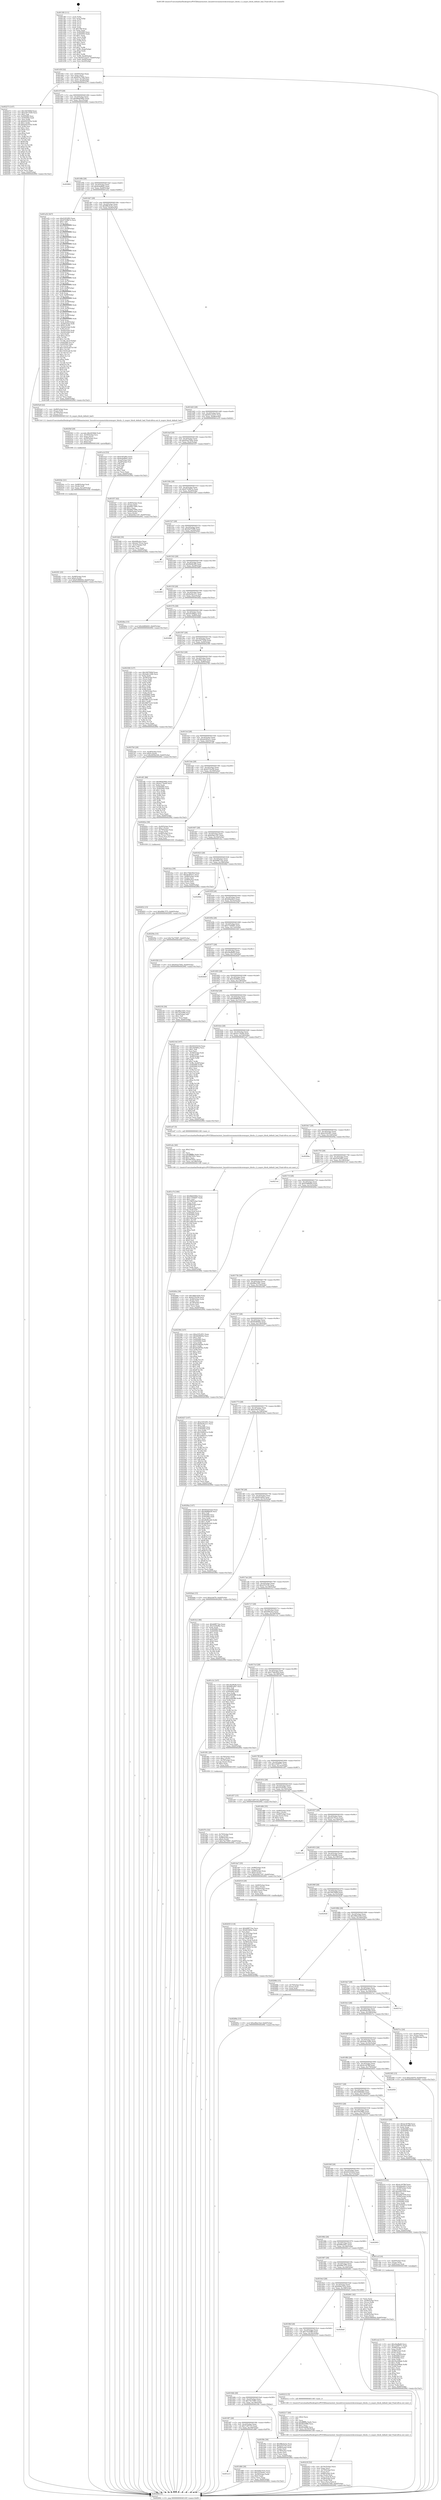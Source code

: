 digraph "0x4013f0" {
  label = "0x4013f0 (/mnt/c/Users/mathe/Desktop/tcc/POCII/binaries/extr_linuxdriversmemstickcoremspro_block.c_h_mspro_block_default_bad_Final-ollvm.out::main(0))"
  labelloc = "t"
  node[shape=record]

  Entry [label="",width=0.3,height=0.3,shape=circle,fillcolor=black,style=filled]
  "0x40145f" [label="{
     0x40145f [32]\l
     | [instrs]\l
     &nbsp;&nbsp;0x40145f \<+6\>: mov -0xb0(%rbp),%eax\l
     &nbsp;&nbsp;0x401465 \<+2\>: mov %eax,%ecx\l
     &nbsp;&nbsp;0x401467 \<+6\>: sub $0x835c7fd0,%ecx\l
     &nbsp;&nbsp;0x40146d \<+6\>: mov %eax,-0xc4(%rbp)\l
     &nbsp;&nbsp;0x401473 \<+6\>: mov %ecx,-0xc8(%rbp)\l
     &nbsp;&nbsp;0x401479 \<+6\>: je 0000000000402273 \<main+0xe83\>\l
  }"]
  "0x402273" [label="{
     0x402273 [147]\l
     | [instrs]\l
     &nbsp;&nbsp;0x402273 \<+5\>: mov $0x340760bf,%eax\l
     &nbsp;&nbsp;0x402278 \<+5\>: mov $0xa3077458,%ecx\l
     &nbsp;&nbsp;0x40227d \<+2\>: mov $0x1,%dl\l
     &nbsp;&nbsp;0x40227f \<+7\>: mov 0x405060,%esi\l
     &nbsp;&nbsp;0x402286 \<+7\>: mov 0x405064,%edi\l
     &nbsp;&nbsp;0x40228d \<+3\>: mov %esi,%r8d\l
     &nbsp;&nbsp;0x402290 \<+7\>: sub $0xb501055e,%r8d\l
     &nbsp;&nbsp;0x402297 \<+4\>: sub $0x1,%r8d\l
     &nbsp;&nbsp;0x40229b \<+7\>: add $0xb501055e,%r8d\l
     &nbsp;&nbsp;0x4022a2 \<+4\>: imul %r8d,%esi\l
     &nbsp;&nbsp;0x4022a6 \<+3\>: and $0x1,%esi\l
     &nbsp;&nbsp;0x4022a9 \<+3\>: cmp $0x0,%esi\l
     &nbsp;&nbsp;0x4022ac \<+4\>: sete %r9b\l
     &nbsp;&nbsp;0x4022b0 \<+3\>: cmp $0xa,%edi\l
     &nbsp;&nbsp;0x4022b3 \<+4\>: setl %r10b\l
     &nbsp;&nbsp;0x4022b7 \<+3\>: mov %r9b,%r11b\l
     &nbsp;&nbsp;0x4022ba \<+4\>: xor $0xff,%r11b\l
     &nbsp;&nbsp;0x4022be \<+3\>: mov %r10b,%bl\l
     &nbsp;&nbsp;0x4022c1 \<+3\>: xor $0xff,%bl\l
     &nbsp;&nbsp;0x4022c4 \<+3\>: xor $0x0,%dl\l
     &nbsp;&nbsp;0x4022c7 \<+3\>: mov %r11b,%r14b\l
     &nbsp;&nbsp;0x4022ca \<+4\>: and $0x0,%r14b\l
     &nbsp;&nbsp;0x4022ce \<+3\>: and %dl,%r9b\l
     &nbsp;&nbsp;0x4022d1 \<+3\>: mov %bl,%r15b\l
     &nbsp;&nbsp;0x4022d4 \<+4\>: and $0x0,%r15b\l
     &nbsp;&nbsp;0x4022d8 \<+3\>: and %dl,%r10b\l
     &nbsp;&nbsp;0x4022db \<+3\>: or %r9b,%r14b\l
     &nbsp;&nbsp;0x4022de \<+3\>: or %r10b,%r15b\l
     &nbsp;&nbsp;0x4022e1 \<+3\>: xor %r15b,%r14b\l
     &nbsp;&nbsp;0x4022e4 \<+3\>: or %bl,%r11b\l
     &nbsp;&nbsp;0x4022e7 \<+4\>: xor $0xff,%r11b\l
     &nbsp;&nbsp;0x4022eb \<+3\>: or $0x0,%dl\l
     &nbsp;&nbsp;0x4022ee \<+3\>: and %dl,%r11b\l
     &nbsp;&nbsp;0x4022f1 \<+3\>: or %r11b,%r14b\l
     &nbsp;&nbsp;0x4022f4 \<+4\>: test $0x1,%r14b\l
     &nbsp;&nbsp;0x4022f8 \<+3\>: cmovne %ecx,%eax\l
     &nbsp;&nbsp;0x4022fb \<+6\>: mov %eax,-0xb0(%rbp)\l
     &nbsp;&nbsp;0x402301 \<+5\>: jmp 0000000000402992 \<main+0x15a2\>\l
  }"]
  "0x40147f" [label="{
     0x40147f [28]\l
     | [instrs]\l
     &nbsp;&nbsp;0x40147f \<+5\>: jmp 0000000000401484 \<main+0x94\>\l
     &nbsp;&nbsp;0x401484 \<+6\>: mov -0xc4(%rbp),%eax\l
     &nbsp;&nbsp;0x40148a \<+5\>: sub $0x88dd3662,%eax\l
     &nbsp;&nbsp;0x40148f \<+6\>: mov %eax,-0xcc(%rbp)\l
     &nbsp;&nbsp;0x401495 \<+6\>: je 0000000000402862 \<main+0x1472\>\l
  }"]
  Exit [label="",width=0.3,height=0.3,shape=circle,fillcolor=black,style=filled,peripheries=2]
  "0x402862" [label="{
     0x402862\l
  }", style=dashed]
  "0x40149b" [label="{
     0x40149b [28]\l
     | [instrs]\l
     &nbsp;&nbsp;0x40149b \<+5\>: jmp 00000000004014a0 \<main+0xb0\>\l
     &nbsp;&nbsp;0x4014a0 \<+6\>: mov -0xc4(%rbp),%eax\l
     &nbsp;&nbsp;0x4014a6 \<+5\>: sub $0x8cfe8845,%eax\l
     &nbsp;&nbsp;0x4014ab \<+6\>: mov %eax,-0xd0(%rbp)\l
     &nbsp;&nbsp;0x4014b1 \<+6\>: je 0000000000401a52 \<main+0x662\>\l
  }"]
  "0x40269a" [label="{
     0x40269a [15]\l
     | [instrs]\l
     &nbsp;&nbsp;0x40269a \<+10\>: movl $0xa9bec5ed,-0xb0(%rbp)\l
     &nbsp;&nbsp;0x4026a4 \<+5\>: jmp 0000000000402992 \<main+0x15a2\>\l
  }"]
  "0x401a52" [label="{
     0x401a52 [427]\l
     | [instrs]\l
     &nbsp;&nbsp;0x401a52 \<+5\>: mov $0xf1852f93,%eax\l
     &nbsp;&nbsp;0x401a57 \<+5\>: mov $0x97438b7a,%ecx\l
     &nbsp;&nbsp;0x401a5c \<+2\>: mov $0x1,%dl\l
     &nbsp;&nbsp;0x401a5e \<+3\>: mov %rsp,%rsi\l
     &nbsp;&nbsp;0x401a61 \<+4\>: add $0xfffffffffffffff0,%rsi\l
     &nbsp;&nbsp;0x401a65 \<+3\>: mov %rsi,%rsp\l
     &nbsp;&nbsp;0x401a68 \<+7\>: mov %rsi,-0xa8(%rbp)\l
     &nbsp;&nbsp;0x401a6f \<+3\>: mov %rsp,%rsi\l
     &nbsp;&nbsp;0x401a72 \<+4\>: add $0xfffffffffffffff0,%rsi\l
     &nbsp;&nbsp;0x401a76 \<+3\>: mov %rsi,%rsp\l
     &nbsp;&nbsp;0x401a79 \<+3\>: mov %rsp,%rdi\l
     &nbsp;&nbsp;0x401a7c \<+4\>: add $0xfffffffffffffff0,%rdi\l
     &nbsp;&nbsp;0x401a80 \<+3\>: mov %rdi,%rsp\l
     &nbsp;&nbsp;0x401a83 \<+7\>: mov %rdi,-0xa0(%rbp)\l
     &nbsp;&nbsp;0x401a8a \<+3\>: mov %rsp,%rdi\l
     &nbsp;&nbsp;0x401a8d \<+4\>: add $0xfffffffffffffff0,%rdi\l
     &nbsp;&nbsp;0x401a91 \<+3\>: mov %rdi,%rsp\l
     &nbsp;&nbsp;0x401a94 \<+7\>: mov %rdi,-0x98(%rbp)\l
     &nbsp;&nbsp;0x401a9b \<+3\>: mov %rsp,%rdi\l
     &nbsp;&nbsp;0x401a9e \<+4\>: add $0xfffffffffffffff0,%rdi\l
     &nbsp;&nbsp;0x401aa2 \<+3\>: mov %rdi,%rsp\l
     &nbsp;&nbsp;0x401aa5 \<+7\>: mov %rdi,-0x90(%rbp)\l
     &nbsp;&nbsp;0x401aac \<+3\>: mov %rsp,%rdi\l
     &nbsp;&nbsp;0x401aaf \<+4\>: add $0xfffffffffffffff0,%rdi\l
     &nbsp;&nbsp;0x401ab3 \<+3\>: mov %rdi,%rsp\l
     &nbsp;&nbsp;0x401ab6 \<+7\>: mov %rdi,-0x88(%rbp)\l
     &nbsp;&nbsp;0x401abd \<+3\>: mov %rsp,%rdi\l
     &nbsp;&nbsp;0x401ac0 \<+4\>: add $0xfffffffffffffff0,%rdi\l
     &nbsp;&nbsp;0x401ac4 \<+3\>: mov %rdi,%rsp\l
     &nbsp;&nbsp;0x401ac7 \<+4\>: mov %rdi,-0x80(%rbp)\l
     &nbsp;&nbsp;0x401acb \<+3\>: mov %rsp,%rdi\l
     &nbsp;&nbsp;0x401ace \<+4\>: add $0xfffffffffffffff0,%rdi\l
     &nbsp;&nbsp;0x401ad2 \<+3\>: mov %rdi,%rsp\l
     &nbsp;&nbsp;0x401ad5 \<+4\>: mov %rdi,-0x78(%rbp)\l
     &nbsp;&nbsp;0x401ad9 \<+3\>: mov %rsp,%rdi\l
     &nbsp;&nbsp;0x401adc \<+4\>: add $0xfffffffffffffff0,%rdi\l
     &nbsp;&nbsp;0x401ae0 \<+3\>: mov %rdi,%rsp\l
     &nbsp;&nbsp;0x401ae3 \<+4\>: mov %rdi,-0x70(%rbp)\l
     &nbsp;&nbsp;0x401ae7 \<+3\>: mov %rsp,%rdi\l
     &nbsp;&nbsp;0x401aea \<+4\>: add $0xfffffffffffffff0,%rdi\l
     &nbsp;&nbsp;0x401aee \<+3\>: mov %rdi,%rsp\l
     &nbsp;&nbsp;0x401af1 \<+4\>: mov %rdi,-0x68(%rbp)\l
     &nbsp;&nbsp;0x401af5 \<+3\>: mov %rsp,%rdi\l
     &nbsp;&nbsp;0x401af8 \<+4\>: add $0xfffffffffffffff0,%rdi\l
     &nbsp;&nbsp;0x401afc \<+3\>: mov %rdi,%rsp\l
     &nbsp;&nbsp;0x401aff \<+4\>: mov %rdi,-0x60(%rbp)\l
     &nbsp;&nbsp;0x401b03 \<+3\>: mov %rsp,%rdi\l
     &nbsp;&nbsp;0x401b06 \<+4\>: add $0xfffffffffffffff0,%rdi\l
     &nbsp;&nbsp;0x401b0a \<+3\>: mov %rdi,%rsp\l
     &nbsp;&nbsp;0x401b0d \<+4\>: mov %rdi,-0x58(%rbp)\l
     &nbsp;&nbsp;0x401b11 \<+3\>: mov %rsp,%rdi\l
     &nbsp;&nbsp;0x401b14 \<+4\>: add $0xfffffffffffffff0,%rdi\l
     &nbsp;&nbsp;0x401b18 \<+3\>: mov %rdi,%rsp\l
     &nbsp;&nbsp;0x401b1b \<+4\>: mov %rdi,-0x50(%rbp)\l
     &nbsp;&nbsp;0x401b1f \<+3\>: mov %rsp,%rdi\l
     &nbsp;&nbsp;0x401b22 \<+4\>: add $0xfffffffffffffff0,%rdi\l
     &nbsp;&nbsp;0x401b26 \<+3\>: mov %rdi,%rsp\l
     &nbsp;&nbsp;0x401b29 \<+4\>: mov %rdi,-0x48(%rbp)\l
     &nbsp;&nbsp;0x401b2d \<+3\>: mov %rsp,%rdi\l
     &nbsp;&nbsp;0x401b30 \<+4\>: add $0xfffffffffffffff0,%rdi\l
     &nbsp;&nbsp;0x401b34 \<+3\>: mov %rdi,%rsp\l
     &nbsp;&nbsp;0x401b37 \<+4\>: mov %rdi,-0x40(%rbp)\l
     &nbsp;&nbsp;0x401b3b \<+7\>: mov -0xa8(%rbp),%rdi\l
     &nbsp;&nbsp;0x401b42 \<+6\>: movl $0x0,(%rdi)\l
     &nbsp;&nbsp;0x401b48 \<+7\>: mov -0xb4(%rbp),%r8d\l
     &nbsp;&nbsp;0x401b4f \<+3\>: mov %r8d,(%rsi)\l
     &nbsp;&nbsp;0x401b52 \<+7\>: mov -0xa0(%rbp),%rdi\l
     &nbsp;&nbsp;0x401b59 \<+7\>: mov -0xc0(%rbp),%r9\l
     &nbsp;&nbsp;0x401b60 \<+3\>: mov %r9,(%rdi)\l
     &nbsp;&nbsp;0x401b63 \<+3\>: cmpl $0x2,(%rsi)\l
     &nbsp;&nbsp;0x401b66 \<+4\>: setne %r10b\l
     &nbsp;&nbsp;0x401b6a \<+4\>: and $0x1,%r10b\l
     &nbsp;&nbsp;0x401b6e \<+4\>: mov %r10b,-0x31(%rbp)\l
     &nbsp;&nbsp;0x401b72 \<+8\>: mov 0x405060,%r11d\l
     &nbsp;&nbsp;0x401b7a \<+7\>: mov 0x405064,%ebx\l
     &nbsp;&nbsp;0x401b81 \<+3\>: mov %r11d,%r14d\l
     &nbsp;&nbsp;0x401b84 \<+7\>: add $0x15435ca8,%r14d\l
     &nbsp;&nbsp;0x401b8b \<+4\>: sub $0x1,%r14d\l
     &nbsp;&nbsp;0x401b8f \<+7\>: sub $0x15435ca8,%r14d\l
     &nbsp;&nbsp;0x401b96 \<+4\>: imul %r14d,%r11d\l
     &nbsp;&nbsp;0x401b9a \<+4\>: and $0x1,%r11d\l
     &nbsp;&nbsp;0x401b9e \<+4\>: cmp $0x0,%r11d\l
     &nbsp;&nbsp;0x401ba2 \<+4\>: sete %r10b\l
     &nbsp;&nbsp;0x401ba6 \<+3\>: cmp $0xa,%ebx\l
     &nbsp;&nbsp;0x401ba9 \<+4\>: setl %r15b\l
     &nbsp;&nbsp;0x401bad \<+3\>: mov %r10b,%r12b\l
     &nbsp;&nbsp;0x401bb0 \<+4\>: xor $0xff,%r12b\l
     &nbsp;&nbsp;0x401bb4 \<+3\>: mov %r15b,%r13b\l
     &nbsp;&nbsp;0x401bb7 \<+4\>: xor $0xff,%r13b\l
     &nbsp;&nbsp;0x401bbb \<+3\>: xor $0x0,%dl\l
     &nbsp;&nbsp;0x401bbe \<+3\>: mov %r12b,%sil\l
     &nbsp;&nbsp;0x401bc1 \<+4\>: and $0x0,%sil\l
     &nbsp;&nbsp;0x401bc5 \<+3\>: and %dl,%r10b\l
     &nbsp;&nbsp;0x401bc8 \<+3\>: mov %r13b,%dil\l
     &nbsp;&nbsp;0x401bcb \<+4\>: and $0x0,%dil\l
     &nbsp;&nbsp;0x401bcf \<+3\>: and %dl,%r15b\l
     &nbsp;&nbsp;0x401bd2 \<+3\>: or %r10b,%sil\l
     &nbsp;&nbsp;0x401bd5 \<+3\>: or %r15b,%dil\l
     &nbsp;&nbsp;0x401bd8 \<+3\>: xor %dil,%sil\l
     &nbsp;&nbsp;0x401bdb \<+3\>: or %r13b,%r12b\l
     &nbsp;&nbsp;0x401bde \<+4\>: xor $0xff,%r12b\l
     &nbsp;&nbsp;0x401be2 \<+3\>: or $0x0,%dl\l
     &nbsp;&nbsp;0x401be5 \<+3\>: and %dl,%r12b\l
     &nbsp;&nbsp;0x401be8 \<+3\>: or %r12b,%sil\l
     &nbsp;&nbsp;0x401beb \<+4\>: test $0x1,%sil\l
     &nbsp;&nbsp;0x401bef \<+3\>: cmovne %ecx,%eax\l
     &nbsp;&nbsp;0x401bf2 \<+6\>: mov %eax,-0xb0(%rbp)\l
     &nbsp;&nbsp;0x401bf8 \<+5\>: jmp 0000000000402992 \<main+0x15a2\>\l
  }"]
  "0x4014b7" [label="{
     0x4014b7 [28]\l
     | [instrs]\l
     &nbsp;&nbsp;0x4014b7 \<+5\>: jmp 00000000004014bc \<main+0xcc\>\l
     &nbsp;&nbsp;0x4014bc \<+6\>: mov -0xc4(%rbp),%eax\l
     &nbsp;&nbsp;0x4014c2 \<+5\>: sub $0x8f8c0e3e,%eax\l
     &nbsp;&nbsp;0x4014c7 \<+6\>: mov %eax,-0xd4(%rbp)\l
     &nbsp;&nbsp;0x4014cd \<+6\>: je 00000000004025a9 \<main+0x11b9\>\l
  }"]
  "0x402652" [label="{
     0x402652 [15]\l
     | [instrs]\l
     &nbsp;&nbsp;0x402652 \<+10\>: movl $0x698c7f75,-0xb0(%rbp)\l
     &nbsp;&nbsp;0x40265c \<+5\>: jmp 0000000000402992 \<main+0x15a2\>\l
  }"]
  "0x4025a9" [label="{
     0x4025a9 [22]\l
     | [instrs]\l
     &nbsp;&nbsp;0x4025a9 \<+7\>: mov -0x88(%rbp),%rax\l
     &nbsp;&nbsp;0x4025b0 \<+3\>: mov (%rax),%rdi\l
     &nbsp;&nbsp;0x4025b3 \<+4\>: mov -0x70(%rbp),%rax\l
     &nbsp;&nbsp;0x4025b7 \<+3\>: mov (%rax),%rsi\l
     &nbsp;&nbsp;0x4025ba \<+5\>: call 00000000004013c0 \<h_mspro_block_default_bad\>\l
     | [calls]\l
     &nbsp;&nbsp;0x4013c0 \{1\} (/mnt/c/Users/mathe/Desktop/tcc/POCII/binaries/extr_linuxdriversmemstickcoremspro_block.c_h_mspro_block_default_bad_Final-ollvm.out::h_mspro_block_default_bad)\l
  }"]
  "0x4014d3" [label="{
     0x4014d3 [28]\l
     | [instrs]\l
     &nbsp;&nbsp;0x4014d3 \<+5\>: jmp 00000000004014d8 \<main+0xe8\>\l
     &nbsp;&nbsp;0x4014d8 \<+6\>: mov -0xc4(%rbp),%eax\l
     &nbsp;&nbsp;0x4014de \<+5\>: sub $0x931a2237,%eax\l
     &nbsp;&nbsp;0x4014e3 \<+6\>: mov %eax,-0xd8(%rbp)\l
     &nbsp;&nbsp;0x4014e9 \<+6\>: je 0000000000401a1d \<main+0x62d\>\l
  }"]
  "0x4025f1" [label="{
     0x4025f1 [25]\l
     | [instrs]\l
     &nbsp;&nbsp;0x4025f1 \<+4\>: mov -0x48(%rbp),%rdi\l
     &nbsp;&nbsp;0x4025f5 \<+6\>: movl $0x0,(%rdi)\l
     &nbsp;&nbsp;0x4025fb \<+10\>: movl $0xf199840d,-0xb0(%rbp)\l
     &nbsp;&nbsp;0x402605 \<+5\>: jmp 0000000000402992 \<main+0x15a2\>\l
  }"]
  "0x401a1d" [label="{
     0x401a1d [53]\l
     | [instrs]\l
     &nbsp;&nbsp;0x401a1d \<+5\>: mov $0xf1852f93,%eax\l
     &nbsp;&nbsp;0x401a22 \<+5\>: mov $0x8cfe8845,%ecx\l
     &nbsp;&nbsp;0x401a27 \<+6\>: mov -0xaa(%rbp),%dl\l
     &nbsp;&nbsp;0x401a2d \<+7\>: mov -0xa9(%rbp),%sil\l
     &nbsp;&nbsp;0x401a34 \<+3\>: mov %dl,%dil\l
     &nbsp;&nbsp;0x401a37 \<+3\>: and %sil,%dil\l
     &nbsp;&nbsp;0x401a3a \<+3\>: xor %sil,%dl\l
     &nbsp;&nbsp;0x401a3d \<+3\>: or %dl,%dil\l
     &nbsp;&nbsp;0x401a40 \<+4\>: test $0x1,%dil\l
     &nbsp;&nbsp;0x401a44 \<+3\>: cmovne %ecx,%eax\l
     &nbsp;&nbsp;0x401a47 \<+6\>: mov %eax,-0xb0(%rbp)\l
     &nbsp;&nbsp;0x401a4d \<+5\>: jmp 0000000000402992 \<main+0x15a2\>\l
  }"]
  "0x4014ef" [label="{
     0x4014ef [28]\l
     | [instrs]\l
     &nbsp;&nbsp;0x4014ef \<+5\>: jmp 00000000004014f4 \<main+0x104\>\l
     &nbsp;&nbsp;0x4014f4 \<+6\>: mov -0xc4(%rbp),%eax\l
     &nbsp;&nbsp;0x4014fa \<+5\>: sub $0x93a27b0e,%eax\l
     &nbsp;&nbsp;0x4014ff \<+6\>: mov %eax,-0xdc(%rbp)\l
     &nbsp;&nbsp;0x401505 \<+6\>: je 0000000000401f37 \<main+0xb47\>\l
  }"]
  "0x402992" [label="{
     0x402992 [5]\l
     | [instrs]\l
     &nbsp;&nbsp;0x402992 \<+5\>: jmp 000000000040145f \<main+0x6f\>\l
  }"]
  "0x4013f0" [label="{
     0x4013f0 [111]\l
     | [instrs]\l
     &nbsp;&nbsp;0x4013f0 \<+1\>: push %rbp\l
     &nbsp;&nbsp;0x4013f1 \<+3\>: mov %rsp,%rbp\l
     &nbsp;&nbsp;0x4013f4 \<+2\>: push %r15\l
     &nbsp;&nbsp;0x4013f6 \<+2\>: push %r14\l
     &nbsp;&nbsp;0x4013f8 \<+2\>: push %r13\l
     &nbsp;&nbsp;0x4013fa \<+2\>: push %r12\l
     &nbsp;&nbsp;0x4013fc \<+1\>: push %rbx\l
     &nbsp;&nbsp;0x4013fd \<+7\>: sub $0x198,%rsp\l
     &nbsp;&nbsp;0x401404 \<+2\>: xor %eax,%eax\l
     &nbsp;&nbsp;0x401406 \<+7\>: mov 0x405060,%ecx\l
     &nbsp;&nbsp;0x40140d \<+7\>: mov 0x405064,%edx\l
     &nbsp;&nbsp;0x401414 \<+3\>: sub $0x1,%eax\l
     &nbsp;&nbsp;0x401417 \<+3\>: mov %ecx,%r8d\l
     &nbsp;&nbsp;0x40141a \<+3\>: add %eax,%r8d\l
     &nbsp;&nbsp;0x40141d \<+4\>: imul %r8d,%ecx\l
     &nbsp;&nbsp;0x401421 \<+3\>: and $0x1,%ecx\l
     &nbsp;&nbsp;0x401424 \<+3\>: cmp $0x0,%ecx\l
     &nbsp;&nbsp;0x401427 \<+4\>: sete %r9b\l
     &nbsp;&nbsp;0x40142b \<+4\>: and $0x1,%r9b\l
     &nbsp;&nbsp;0x40142f \<+7\>: mov %r9b,-0xaa(%rbp)\l
     &nbsp;&nbsp;0x401436 \<+3\>: cmp $0xa,%edx\l
     &nbsp;&nbsp;0x401439 \<+4\>: setl %r9b\l
     &nbsp;&nbsp;0x40143d \<+4\>: and $0x1,%r9b\l
     &nbsp;&nbsp;0x401441 \<+7\>: mov %r9b,-0xa9(%rbp)\l
     &nbsp;&nbsp;0x401448 \<+10\>: movl $0x931a2237,-0xb0(%rbp)\l
     &nbsp;&nbsp;0x401452 \<+6\>: mov %edi,-0xb4(%rbp)\l
     &nbsp;&nbsp;0x401458 \<+7\>: mov %rsi,-0xc0(%rbp)\l
  }"]
  "0x4025dc" [label="{
     0x4025dc [21]\l
     | [instrs]\l
     &nbsp;&nbsp;0x4025dc \<+7\>: mov -0x88(%rbp),%rdi\l
     &nbsp;&nbsp;0x4025e3 \<+3\>: mov (%rdi),%rdi\l
     &nbsp;&nbsp;0x4025e6 \<+6\>: mov %eax,-0x1a0(%rbp)\l
     &nbsp;&nbsp;0x4025ec \<+5\>: call 0000000000401030 \<free@plt\>\l
     | [calls]\l
     &nbsp;&nbsp;0x401030 \{1\} (unknown)\l
  }"]
  "0x4025bf" [label="{
     0x4025bf [29]\l
     | [instrs]\l
     &nbsp;&nbsp;0x4025bf \<+10\>: movabs $0x4030b6,%rdi\l
     &nbsp;&nbsp;0x4025c9 \<+4\>: mov -0x50(%rbp),%rsi\l
     &nbsp;&nbsp;0x4025cd \<+2\>: mov %eax,(%rsi)\l
     &nbsp;&nbsp;0x4025cf \<+4\>: mov -0x50(%rbp),%rsi\l
     &nbsp;&nbsp;0x4025d3 \<+2\>: mov (%rsi),%esi\l
     &nbsp;&nbsp;0x4025d5 \<+2\>: mov $0x0,%al\l
     &nbsp;&nbsp;0x4025d7 \<+5\>: call 0000000000401040 \<printf@plt\>\l
     | [calls]\l
     &nbsp;&nbsp;0x401040 \{1\} (unknown)\l
  }"]
  "0x401f37" [label="{
     0x401f37 [42]\l
     | [instrs]\l
     &nbsp;&nbsp;0x401f37 \<+4\>: mov -0x80(%rbp),%rax\l
     &nbsp;&nbsp;0x401f3b \<+2\>: mov (%rax),%ecx\l
     &nbsp;&nbsp;0x401f3d \<+6\>: sub $0x60b7586c,%ecx\l
     &nbsp;&nbsp;0x401f43 \<+3\>: add $0x1,%ecx\l
     &nbsp;&nbsp;0x401f46 \<+6\>: add $0x60b7586c,%ecx\l
     &nbsp;&nbsp;0x401f4c \<+4\>: mov -0x80(%rbp),%rax\l
     &nbsp;&nbsp;0x401f50 \<+2\>: mov %ecx,(%rax)\l
     &nbsp;&nbsp;0x401f52 \<+10\>: movl $0xb59e1187,-0xb0(%rbp)\l
     &nbsp;&nbsp;0x401f5c \<+5\>: jmp 0000000000402992 \<main+0x15a2\>\l
  }"]
  "0x40150b" [label="{
     0x40150b [28]\l
     | [instrs]\l
     &nbsp;&nbsp;0x40150b \<+5\>: jmp 0000000000401510 \<main+0x120\>\l
     &nbsp;&nbsp;0x401510 \<+6\>: mov -0xc4(%rbp),%eax\l
     &nbsp;&nbsp;0x401516 \<+5\>: sub $0x97438b7a,%eax\l
     &nbsp;&nbsp;0x40151b \<+6\>: mov %eax,-0xe0(%rbp)\l
     &nbsp;&nbsp;0x401521 \<+6\>: je 0000000000401bfd \<main+0x80d\>\l
  }"]
  "0x40223f" [label="{
     0x40223f [52]\l
     | [instrs]\l
     &nbsp;&nbsp;0x40223f \<+6\>: mov -0x19c(%rbp),%ecx\l
     &nbsp;&nbsp;0x402245 \<+3\>: imul %eax,%ecx\l
     &nbsp;&nbsp;0x402248 \<+4\>: mov -0x70(%rbp),%rsi\l
     &nbsp;&nbsp;0x40224c \<+3\>: mov (%rsi),%rsi\l
     &nbsp;&nbsp;0x40224f \<+4\>: mov -0x68(%rbp),%rdi\l
     &nbsp;&nbsp;0x402253 \<+3\>: movslq (%rdi),%rdi\l
     &nbsp;&nbsp;0x402256 \<+4\>: mov (%rsi,%rdi,8),%rsi\l
     &nbsp;&nbsp;0x40225a \<+4\>: mov -0x58(%rbp),%rdi\l
     &nbsp;&nbsp;0x40225e \<+3\>: movslq (%rdi),%rdi\l
     &nbsp;&nbsp;0x402261 \<+3\>: mov %ecx,(%rsi,%rdi,4)\l
     &nbsp;&nbsp;0x402264 \<+10\>: movl $0x835c7fd0,-0xb0(%rbp)\l
     &nbsp;&nbsp;0x40226e \<+5\>: jmp 0000000000402992 \<main+0x15a2\>\l
  }"]
  "0x401bfd" [label="{
     0x401bfd [30]\l
     | [instrs]\l
     &nbsp;&nbsp;0x401bfd \<+5\>: mov $0xb99cdca,%eax\l
     &nbsp;&nbsp;0x401c02 \<+5\>: mov $0x2d1701e2,%ecx\l
     &nbsp;&nbsp;0x401c07 \<+3\>: mov -0x31(%rbp),%dl\l
     &nbsp;&nbsp;0x401c0a \<+3\>: test $0x1,%dl\l
     &nbsp;&nbsp;0x401c0d \<+3\>: cmovne %ecx,%eax\l
     &nbsp;&nbsp;0x401c10 \<+6\>: mov %eax,-0xb0(%rbp)\l
     &nbsp;&nbsp;0x401c16 \<+5\>: jmp 0000000000402992 \<main+0x15a2\>\l
  }"]
  "0x401527" [label="{
     0x401527 [28]\l
     | [instrs]\l
     &nbsp;&nbsp;0x401527 \<+5\>: jmp 000000000040152c \<main+0x13c\>\l
     &nbsp;&nbsp;0x40152c \<+6\>: mov -0xc4(%rbp),%eax\l
     &nbsp;&nbsp;0x401532 \<+5\>: sub $0x9a070df6,%eax\l
     &nbsp;&nbsp;0x401537 \<+6\>: mov %eax,-0xe4(%rbp)\l
     &nbsp;&nbsp;0x40153d \<+6\>: je 0000000000402713 \<main+0x1323\>\l
  }"]
  "0x402217" [label="{
     0x402217 [40]\l
     | [instrs]\l
     &nbsp;&nbsp;0x402217 \<+5\>: mov $0x2,%ecx\l
     &nbsp;&nbsp;0x40221c \<+1\>: cltd\l
     &nbsp;&nbsp;0x40221d \<+2\>: idiv %ecx\l
     &nbsp;&nbsp;0x40221f \<+6\>: imul $0xfffffffe,%edx,%ecx\l
     &nbsp;&nbsp;0x402225 \<+6\>: add $0xfb5e6ffd,%ecx\l
     &nbsp;&nbsp;0x40222b \<+3\>: add $0x1,%ecx\l
     &nbsp;&nbsp;0x40222e \<+6\>: sub $0xfb5e6ffd,%ecx\l
     &nbsp;&nbsp;0x402234 \<+6\>: mov %ecx,-0x19c(%rbp)\l
     &nbsp;&nbsp;0x40223a \<+5\>: call 0000000000401160 \<next_i\>\l
     | [calls]\l
     &nbsp;&nbsp;0x401160 \{1\} (/mnt/c/Users/mathe/Desktop/tcc/POCII/binaries/extr_linuxdriversmemstickcoremspro_block.c_h_mspro_block_default_bad_Final-ollvm.out::next_i)\l
  }"]
  "0x402713" [label="{
     0x402713\l
  }", style=dashed]
  "0x401543" [label="{
     0x401543 [28]\l
     | [instrs]\l
     &nbsp;&nbsp;0x401543 \<+5\>: jmp 0000000000401548 \<main+0x158\>\l
     &nbsp;&nbsp;0x401548 \<+6\>: mov -0xc4(%rbp),%eax\l
     &nbsp;&nbsp;0x40154e \<+5\>: sub $0x9b06c6f5,%eax\l
     &nbsp;&nbsp;0x401553 \<+6\>: mov %eax,-0xe8(%rbp)\l
     &nbsp;&nbsp;0x401559 \<+6\>: je 0000000000402983 \<main+0x1593\>\l
  }"]
  "0x402035" [label="{
     0x402035 [118]\l
     | [instrs]\l
     &nbsp;&nbsp;0x402035 \<+5\>: mov $0xb6f671be,%ecx\l
     &nbsp;&nbsp;0x40203a \<+5\>: mov $0x823df2a,%edx\l
     &nbsp;&nbsp;0x40203f \<+2\>: xor %esi,%esi\l
     &nbsp;&nbsp;0x402041 \<+4\>: mov -0x70(%rbp),%rdi\l
     &nbsp;&nbsp;0x402045 \<+3\>: mov (%rdi),%rdi\l
     &nbsp;&nbsp;0x402048 \<+4\>: mov -0x68(%rbp),%r8\l
     &nbsp;&nbsp;0x40204c \<+3\>: movslq (%r8),%r8\l
     &nbsp;&nbsp;0x40204f \<+4\>: mov %rax,(%rdi,%r8,8)\l
     &nbsp;&nbsp;0x402053 \<+4\>: mov -0x58(%rbp),%rax\l
     &nbsp;&nbsp;0x402057 \<+6\>: movl $0x0,(%rax)\l
     &nbsp;&nbsp;0x40205d \<+8\>: mov 0x405060,%r9d\l
     &nbsp;&nbsp;0x402065 \<+8\>: mov 0x405064,%r10d\l
     &nbsp;&nbsp;0x40206d \<+3\>: sub $0x1,%esi\l
     &nbsp;&nbsp;0x402070 \<+3\>: mov %r9d,%r11d\l
     &nbsp;&nbsp;0x402073 \<+3\>: add %esi,%r11d\l
     &nbsp;&nbsp;0x402076 \<+4\>: imul %r11d,%r9d\l
     &nbsp;&nbsp;0x40207a \<+4\>: and $0x1,%r9d\l
     &nbsp;&nbsp;0x40207e \<+4\>: cmp $0x0,%r9d\l
     &nbsp;&nbsp;0x402082 \<+3\>: sete %bl\l
     &nbsp;&nbsp;0x402085 \<+4\>: cmp $0xa,%r10d\l
     &nbsp;&nbsp;0x402089 \<+4\>: setl %r14b\l
     &nbsp;&nbsp;0x40208d \<+3\>: mov %bl,%r15b\l
     &nbsp;&nbsp;0x402090 \<+3\>: and %r14b,%r15b\l
     &nbsp;&nbsp;0x402093 \<+3\>: xor %r14b,%bl\l
     &nbsp;&nbsp;0x402096 \<+3\>: or %bl,%r15b\l
     &nbsp;&nbsp;0x402099 \<+4\>: test $0x1,%r15b\l
     &nbsp;&nbsp;0x40209d \<+3\>: cmovne %edx,%ecx\l
     &nbsp;&nbsp;0x4020a0 \<+6\>: mov %ecx,-0xb0(%rbp)\l
     &nbsp;&nbsp;0x4020a6 \<+5\>: jmp 0000000000402992 \<main+0x15a2\>\l
  }"]
  "0x402983" [label="{
     0x402983\l
  }", style=dashed]
  "0x40155f" [label="{
     0x40155f [28]\l
     | [instrs]\l
     &nbsp;&nbsp;0x40155f \<+5\>: jmp 0000000000401564 \<main+0x174\>\l
     &nbsp;&nbsp;0x401564 \<+6\>: mov -0xc4(%rbp),%eax\l
     &nbsp;&nbsp;0x40156a \<+5\>: sub $0x9e5bc211,%eax\l
     &nbsp;&nbsp;0x40156f \<+6\>: mov %eax,-0xec(%rbp)\l
     &nbsp;&nbsp;0x401575 \<+6\>: je 00000000004024ba \<main+0x10ca\>\l
  }"]
  "0x401f7e" [label="{
     0x401f7e [32]\l
     | [instrs]\l
     &nbsp;&nbsp;0x401f7e \<+4\>: mov -0x70(%rbp),%rdi\l
     &nbsp;&nbsp;0x401f82 \<+3\>: mov %rax,(%rdi)\l
     &nbsp;&nbsp;0x401f85 \<+4\>: mov -0x68(%rbp),%rax\l
     &nbsp;&nbsp;0x401f89 \<+6\>: movl $0x0,(%rax)\l
     &nbsp;&nbsp;0x401f8f \<+10\>: movl $0x74e75987,-0xb0(%rbp)\l
     &nbsp;&nbsp;0x401f99 \<+5\>: jmp 0000000000402992 \<main+0x15a2\>\l
  }"]
  "0x4024ba" [label="{
     0x4024ba [15]\l
     | [instrs]\l
     &nbsp;&nbsp;0x4024ba \<+10\>: movl $0x4d6fdd43,-0xb0(%rbp)\l
     &nbsp;&nbsp;0x4024c4 \<+5\>: jmp 0000000000402992 \<main+0x15a2\>\l
  }"]
  "0x40157b" [label="{
     0x40157b [28]\l
     | [instrs]\l
     &nbsp;&nbsp;0x40157b \<+5\>: jmp 0000000000401580 \<main+0x190\>\l
     &nbsp;&nbsp;0x401580 \<+6\>: mov -0xc4(%rbp),%eax\l
     &nbsp;&nbsp;0x401586 \<+5\>: sub $0xa0189bee,%eax\l
     &nbsp;&nbsp;0x40158b \<+6\>: mov %eax,-0xf0(%rbp)\l
     &nbsp;&nbsp;0x401591 \<+6\>: je 00000000004026b8 \<main+0x12c8\>\l
  }"]
  "0x401e74" [label="{
     0x401e74 [180]\l
     | [instrs]\l
     &nbsp;&nbsp;0x401e74 \<+5\>: mov $0x88dd3662,%ecx\l
     &nbsp;&nbsp;0x401e79 \<+5\>: mov $0xc7344b87,%edx\l
     &nbsp;&nbsp;0x401e7e \<+3\>: mov $0x1,%sil\l
     &nbsp;&nbsp;0x401e81 \<+6\>: mov -0x198(%rbp),%edi\l
     &nbsp;&nbsp;0x401e87 \<+3\>: imul %eax,%edi\l
     &nbsp;&nbsp;0x401e8a \<+7\>: mov -0x88(%rbp),%r8\l
     &nbsp;&nbsp;0x401e91 \<+3\>: mov (%r8),%r8\l
     &nbsp;&nbsp;0x401e94 \<+4\>: mov -0x80(%rbp),%r9\l
     &nbsp;&nbsp;0x401e98 \<+3\>: movslq (%r9),%r9\l
     &nbsp;&nbsp;0x401e9b \<+4\>: mov %edi,(%r8,%r9,4)\l
     &nbsp;&nbsp;0x401e9f \<+7\>: mov 0x405060,%eax\l
     &nbsp;&nbsp;0x401ea6 \<+7\>: mov 0x405064,%edi\l
     &nbsp;&nbsp;0x401ead \<+3\>: mov %eax,%r10d\l
     &nbsp;&nbsp;0x401eb0 \<+7\>: sub $0x1dfdc5aa,%r10d\l
     &nbsp;&nbsp;0x401eb7 \<+4\>: sub $0x1,%r10d\l
     &nbsp;&nbsp;0x401ebb \<+7\>: add $0x1dfdc5aa,%r10d\l
     &nbsp;&nbsp;0x401ec2 \<+4\>: imul %r10d,%eax\l
     &nbsp;&nbsp;0x401ec6 \<+3\>: and $0x1,%eax\l
     &nbsp;&nbsp;0x401ec9 \<+3\>: cmp $0x0,%eax\l
     &nbsp;&nbsp;0x401ecc \<+4\>: sete %r11b\l
     &nbsp;&nbsp;0x401ed0 \<+3\>: cmp $0xa,%edi\l
     &nbsp;&nbsp;0x401ed3 \<+3\>: setl %bl\l
     &nbsp;&nbsp;0x401ed6 \<+3\>: mov %r11b,%r14b\l
     &nbsp;&nbsp;0x401ed9 \<+4\>: xor $0xff,%r14b\l
     &nbsp;&nbsp;0x401edd \<+3\>: mov %bl,%r15b\l
     &nbsp;&nbsp;0x401ee0 \<+4\>: xor $0xff,%r15b\l
     &nbsp;&nbsp;0x401ee4 \<+4\>: xor $0x0,%sil\l
     &nbsp;&nbsp;0x401ee8 \<+3\>: mov %r14b,%r12b\l
     &nbsp;&nbsp;0x401eeb \<+4\>: and $0x0,%r12b\l
     &nbsp;&nbsp;0x401eef \<+3\>: and %sil,%r11b\l
     &nbsp;&nbsp;0x401ef2 \<+3\>: mov %r15b,%r13b\l
     &nbsp;&nbsp;0x401ef5 \<+4\>: and $0x0,%r13b\l
     &nbsp;&nbsp;0x401ef9 \<+3\>: and %sil,%bl\l
     &nbsp;&nbsp;0x401efc \<+3\>: or %r11b,%r12b\l
     &nbsp;&nbsp;0x401eff \<+3\>: or %bl,%r13b\l
     &nbsp;&nbsp;0x401f02 \<+3\>: xor %r13b,%r12b\l
     &nbsp;&nbsp;0x401f05 \<+3\>: or %r15b,%r14b\l
     &nbsp;&nbsp;0x401f08 \<+4\>: xor $0xff,%r14b\l
     &nbsp;&nbsp;0x401f0c \<+4\>: or $0x0,%sil\l
     &nbsp;&nbsp;0x401f10 \<+3\>: and %sil,%r14b\l
     &nbsp;&nbsp;0x401f13 \<+3\>: or %r14b,%r12b\l
     &nbsp;&nbsp;0x401f16 \<+4\>: test $0x1,%r12b\l
     &nbsp;&nbsp;0x401f1a \<+3\>: cmovne %edx,%ecx\l
     &nbsp;&nbsp;0x401f1d \<+6\>: mov %ecx,-0xb0(%rbp)\l
     &nbsp;&nbsp;0x401f23 \<+5\>: jmp 0000000000402992 \<main+0x15a2\>\l
  }"]
  "0x4026b8" [label="{
     0x4026b8\l
  }", style=dashed]
  "0x401597" [label="{
     0x401597 [28]\l
     | [instrs]\l
     &nbsp;&nbsp;0x401597 \<+5\>: jmp 000000000040159c \<main+0x1ac\>\l
     &nbsp;&nbsp;0x40159c \<+6\>: mov -0xc4(%rbp),%eax\l
     &nbsp;&nbsp;0x4015a2 \<+5\>: sub $0xa3077458,%eax\l
     &nbsp;&nbsp;0x4015a7 \<+6\>: mov %eax,-0xf4(%rbp)\l
     &nbsp;&nbsp;0x4015ad \<+6\>: je 0000000000402306 \<main+0xf16\>\l
  }"]
  "0x401e4c" [label="{
     0x401e4c [40]\l
     | [instrs]\l
     &nbsp;&nbsp;0x401e4c \<+5\>: mov $0x2,%ecx\l
     &nbsp;&nbsp;0x401e51 \<+1\>: cltd\l
     &nbsp;&nbsp;0x401e52 \<+2\>: idiv %ecx\l
     &nbsp;&nbsp;0x401e54 \<+6\>: imul $0xfffffffe,%edx,%ecx\l
     &nbsp;&nbsp;0x401e5a \<+6\>: add $0x5f47f201,%ecx\l
     &nbsp;&nbsp;0x401e60 \<+3\>: add $0x1,%ecx\l
     &nbsp;&nbsp;0x401e63 \<+6\>: sub $0x5f47f201,%ecx\l
     &nbsp;&nbsp;0x401e69 \<+6\>: mov %ecx,-0x198(%rbp)\l
     &nbsp;&nbsp;0x401e6f \<+5\>: call 0000000000401160 \<next_i\>\l
     | [calls]\l
     &nbsp;&nbsp;0x401160 \{1\} (/mnt/c/Users/mathe/Desktop/tcc/POCII/binaries/extr_linuxdriversmemstickcoremspro_block.c_h_mspro_block_default_bad_Final-ollvm.out::next_i)\l
  }"]
  "0x402306" [label="{
     0x402306 [127]\l
     | [instrs]\l
     &nbsp;&nbsp;0x402306 \<+5\>: mov $0x340760bf,%eax\l
     &nbsp;&nbsp;0x40230b \<+5\>: mov $0x4a8c1b9b,%ecx\l
     &nbsp;&nbsp;0x402310 \<+2\>: xor %edx,%edx\l
     &nbsp;&nbsp;0x402312 \<+4\>: mov -0x58(%rbp),%rsi\l
     &nbsp;&nbsp;0x402316 \<+2\>: mov (%rsi),%edi\l
     &nbsp;&nbsp;0x402318 \<+3\>: mov %edx,%r8d\l
     &nbsp;&nbsp;0x40231b \<+3\>: sub %edi,%r8d\l
     &nbsp;&nbsp;0x40231e \<+2\>: mov %edx,%edi\l
     &nbsp;&nbsp;0x402320 \<+3\>: sub $0x1,%edi\l
     &nbsp;&nbsp;0x402323 \<+3\>: add %edi,%r8d\l
     &nbsp;&nbsp;0x402326 \<+3\>: sub %r8d,%edx\l
     &nbsp;&nbsp;0x402329 \<+4\>: mov -0x58(%rbp),%rsi\l
     &nbsp;&nbsp;0x40232d \<+2\>: mov %edx,(%rsi)\l
     &nbsp;&nbsp;0x40232f \<+7\>: mov 0x405060,%edx\l
     &nbsp;&nbsp;0x402336 \<+7\>: mov 0x405064,%edi\l
     &nbsp;&nbsp;0x40233d \<+3\>: mov %edx,%r8d\l
     &nbsp;&nbsp;0x402340 \<+7\>: sub $0x58672c23,%r8d\l
     &nbsp;&nbsp;0x402347 \<+4\>: sub $0x1,%r8d\l
     &nbsp;&nbsp;0x40234b \<+7\>: add $0x58672c23,%r8d\l
     &nbsp;&nbsp;0x402352 \<+4\>: imul %r8d,%edx\l
     &nbsp;&nbsp;0x402356 \<+3\>: and $0x1,%edx\l
     &nbsp;&nbsp;0x402359 \<+3\>: cmp $0x0,%edx\l
     &nbsp;&nbsp;0x40235c \<+4\>: sete %r9b\l
     &nbsp;&nbsp;0x402360 \<+3\>: cmp $0xa,%edi\l
     &nbsp;&nbsp;0x402363 \<+4\>: setl %r10b\l
     &nbsp;&nbsp;0x402367 \<+3\>: mov %r9b,%r11b\l
     &nbsp;&nbsp;0x40236a \<+3\>: and %r10b,%r11b\l
     &nbsp;&nbsp;0x40236d \<+3\>: xor %r10b,%r9b\l
     &nbsp;&nbsp;0x402370 \<+3\>: or %r9b,%r11b\l
     &nbsp;&nbsp;0x402373 \<+4\>: test $0x1,%r11b\l
     &nbsp;&nbsp;0x402377 \<+3\>: cmovne %ecx,%eax\l
     &nbsp;&nbsp;0x40237a \<+6\>: mov %eax,-0xb0(%rbp)\l
     &nbsp;&nbsp;0x402380 \<+5\>: jmp 0000000000402992 \<main+0x15a2\>\l
  }"]
  "0x4015b3" [label="{
     0x4015b3 [28]\l
     | [instrs]\l
     &nbsp;&nbsp;0x4015b3 \<+5\>: jmp 00000000004015b8 \<main+0x1c8\>\l
     &nbsp;&nbsp;0x4015b8 \<+6\>: mov -0xc4(%rbp),%eax\l
     &nbsp;&nbsp;0x4015be \<+5\>: sub $0xa9bec5ed,%eax\l
     &nbsp;&nbsp;0x4015c3 \<+6\>: mov %eax,-0xf8(%rbp)\l
     &nbsp;&nbsp;0x4015c9 \<+6\>: je 00000000004027b0 \<main+0x13c0\>\l
  }"]
  "0x401da7" [label="{
     0x401da7 [35]\l
     | [instrs]\l
     &nbsp;&nbsp;0x401da7 \<+7\>: mov -0x88(%rbp),%rdi\l
     &nbsp;&nbsp;0x401dae \<+3\>: mov %rax,(%rdi)\l
     &nbsp;&nbsp;0x401db1 \<+4\>: mov -0x80(%rbp),%rax\l
     &nbsp;&nbsp;0x401db5 \<+6\>: movl $0x0,(%rax)\l
     &nbsp;&nbsp;0x401dbb \<+10\>: movl $0xb59e1187,-0xb0(%rbp)\l
     &nbsp;&nbsp;0x401dc5 \<+5\>: jmp 0000000000402992 \<main+0x15a2\>\l
  }"]
  "0x4027b0" [label="{
     0x4027b0 [28]\l
     | [instrs]\l
     &nbsp;&nbsp;0x4027b0 \<+7\>: mov -0xa8(%rbp),%rax\l
     &nbsp;&nbsp;0x4027b7 \<+6\>: movl $0x0,(%rax)\l
     &nbsp;&nbsp;0x4027bd \<+10\>: movl $0x4956a340,-0xb0(%rbp)\l
     &nbsp;&nbsp;0x4027c7 \<+5\>: jmp 0000000000402992 \<main+0x15a2\>\l
  }"]
  "0x4015cf" [label="{
     0x4015cf [28]\l
     | [instrs]\l
     &nbsp;&nbsp;0x4015cf \<+5\>: jmp 00000000004015d4 \<main+0x1e4\>\l
     &nbsp;&nbsp;0x4015d4 \<+6\>: mov -0xc4(%rbp),%eax\l
     &nbsp;&nbsp;0x4015da \<+5\>: sub $0xab365a1c,%eax\l
     &nbsp;&nbsp;0x4015df \<+6\>: mov %eax,-0xfc(%rbp)\l
     &nbsp;&nbsp;0x4015e5 \<+6\>: je 0000000000401df1 \<main+0xa01\>\l
  }"]
  "0x401a13" [label="{
     0x401a13\l
  }", style=dashed]
  "0x401df1" [label="{
     0x401df1 [86]\l
     | [instrs]\l
     &nbsp;&nbsp;0x401df1 \<+5\>: mov $0x88dd3662,%eax\l
     &nbsp;&nbsp;0x401df6 \<+5\>: mov $0xdc174e00,%ecx\l
     &nbsp;&nbsp;0x401dfb \<+2\>: xor %edx,%edx\l
     &nbsp;&nbsp;0x401dfd \<+7\>: mov 0x405060,%esi\l
     &nbsp;&nbsp;0x401e04 \<+7\>: mov 0x405064,%edi\l
     &nbsp;&nbsp;0x401e0b \<+3\>: sub $0x1,%edx\l
     &nbsp;&nbsp;0x401e0e \<+3\>: mov %esi,%r8d\l
     &nbsp;&nbsp;0x401e11 \<+3\>: add %edx,%r8d\l
     &nbsp;&nbsp;0x401e14 \<+4\>: imul %r8d,%esi\l
     &nbsp;&nbsp;0x401e18 \<+3\>: and $0x1,%esi\l
     &nbsp;&nbsp;0x401e1b \<+3\>: cmp $0x0,%esi\l
     &nbsp;&nbsp;0x401e1e \<+4\>: sete %r9b\l
     &nbsp;&nbsp;0x401e22 \<+3\>: cmp $0xa,%edi\l
     &nbsp;&nbsp;0x401e25 \<+4\>: setl %r10b\l
     &nbsp;&nbsp;0x401e29 \<+3\>: mov %r9b,%r11b\l
     &nbsp;&nbsp;0x401e2c \<+3\>: and %r10b,%r11b\l
     &nbsp;&nbsp;0x401e2f \<+3\>: xor %r10b,%r9b\l
     &nbsp;&nbsp;0x401e32 \<+3\>: or %r9b,%r11b\l
     &nbsp;&nbsp;0x401e35 \<+4\>: test $0x1,%r11b\l
     &nbsp;&nbsp;0x401e39 \<+3\>: cmovne %ecx,%eax\l
     &nbsp;&nbsp;0x401e3c \<+6\>: mov %eax,-0xb0(%rbp)\l
     &nbsp;&nbsp;0x401e42 \<+5\>: jmp 0000000000402992 \<main+0x15a2\>\l
  }"]
  "0x4015eb" [label="{
     0x4015eb [28]\l
     | [instrs]\l
     &nbsp;&nbsp;0x4015eb \<+5\>: jmp 00000000004015f0 \<main+0x200\>\l
     &nbsp;&nbsp;0x4015f0 \<+6\>: mov -0xc4(%rbp),%eax\l
     &nbsp;&nbsp;0x4015f6 \<+5\>: sub $0xb57fce58,%eax\l
     &nbsp;&nbsp;0x4015fb \<+6\>: mov %eax,-0x100(%rbp)\l
     &nbsp;&nbsp;0x401601 \<+6\>: je 000000000040262e \<main+0x123e\>\l
  }"]
  "0x401d66" [label="{
     0x401d66 [30]\l
     | [instrs]\l
     &nbsp;&nbsp;0x401d66 \<+5\>: mov $0x6d9a701b,%eax\l
     &nbsp;&nbsp;0x401d6b \<+5\>: mov $0x225293b1,%ecx\l
     &nbsp;&nbsp;0x401d70 \<+3\>: mov -0x30(%rbp),%edx\l
     &nbsp;&nbsp;0x401d73 \<+3\>: cmp $0x0,%edx\l
     &nbsp;&nbsp;0x401d76 \<+3\>: cmove %ecx,%eax\l
     &nbsp;&nbsp;0x401d79 \<+6\>: mov %eax,-0xb0(%rbp)\l
     &nbsp;&nbsp;0x401d7f \<+5\>: jmp 0000000000402992 \<main+0x15a2\>\l
  }"]
  "0x40262e" [label="{
     0x40262e [36]\l
     | [instrs]\l
     &nbsp;&nbsp;0x40262e \<+4\>: mov -0x40(%rbp),%rax\l
     &nbsp;&nbsp;0x402632 \<+6\>: movl $0x1,(%rax)\l
     &nbsp;&nbsp;0x402638 \<+4\>: mov -0x70(%rbp),%rax\l
     &nbsp;&nbsp;0x40263c \<+3\>: mov (%rax),%rax\l
     &nbsp;&nbsp;0x40263f \<+4\>: mov -0x48(%rbp),%rcx\l
     &nbsp;&nbsp;0x402643 \<+3\>: movslq (%rcx),%rcx\l
     &nbsp;&nbsp;0x402646 \<+4\>: mov (%rax,%rcx,8),%rax\l
     &nbsp;&nbsp;0x40264a \<+3\>: mov %rax,%rdi\l
     &nbsp;&nbsp;0x40264d \<+5\>: call 0000000000401030 \<free@plt\>\l
     | [calls]\l
     &nbsp;&nbsp;0x401030 \{1\} (unknown)\l
  }"]
  "0x401607" [label="{
     0x401607 [28]\l
     | [instrs]\l
     &nbsp;&nbsp;0x401607 \<+5\>: jmp 000000000040160c \<main+0x21c\>\l
     &nbsp;&nbsp;0x40160c \<+6\>: mov -0xc4(%rbp),%eax\l
     &nbsp;&nbsp;0x401612 \<+5\>: sub $0xb59e1187,%eax\l
     &nbsp;&nbsp;0x401617 \<+6\>: mov %eax,-0x104(%rbp)\l
     &nbsp;&nbsp;0x40161d \<+6\>: je 0000000000401dca \<main+0x9da\>\l
  }"]
  "0x4019f7" [label="{
     0x4019f7 [28]\l
     | [instrs]\l
     &nbsp;&nbsp;0x4019f7 \<+5\>: jmp 00000000004019fc \<main+0x60c\>\l
     &nbsp;&nbsp;0x4019fc \<+6\>: mov -0xc4(%rbp),%eax\l
     &nbsp;&nbsp;0x401a02 \<+5\>: sub $0x7c4f7153,%eax\l
     &nbsp;&nbsp;0x401a07 \<+6\>: mov %eax,-0x194(%rbp)\l
     &nbsp;&nbsp;0x401a0d \<+6\>: je 0000000000401d66 \<main+0x976\>\l
  }"]
  "0x401dca" [label="{
     0x401dca [39]\l
     | [instrs]\l
     &nbsp;&nbsp;0x401dca \<+5\>: mov $0x17b6c92d,%eax\l
     &nbsp;&nbsp;0x401dcf \<+5\>: mov $0xab365a1c,%ecx\l
     &nbsp;&nbsp;0x401dd4 \<+4\>: mov -0x80(%rbp),%rdx\l
     &nbsp;&nbsp;0x401dd8 \<+2\>: mov (%rdx),%esi\l
     &nbsp;&nbsp;0x401dda \<+7\>: mov -0x90(%rbp),%rdx\l
     &nbsp;&nbsp;0x401de1 \<+2\>: cmp (%rdx),%esi\l
     &nbsp;&nbsp;0x401de3 \<+3\>: cmovl %ecx,%eax\l
     &nbsp;&nbsp;0x401de6 \<+6\>: mov %eax,-0xb0(%rbp)\l
     &nbsp;&nbsp;0x401dec \<+5\>: jmp 0000000000402992 \<main+0x15a2\>\l
  }"]
  "0x401623" [label="{
     0x401623 [28]\l
     | [instrs]\l
     &nbsp;&nbsp;0x401623 \<+5\>: jmp 0000000000401628 \<main+0x238\>\l
     &nbsp;&nbsp;0x401628 \<+6\>: mov -0xc4(%rbp),%eax\l
     &nbsp;&nbsp;0x40162e \<+5\>: sub $0xb6f671be,%eax\l
     &nbsp;&nbsp;0x401633 \<+6\>: mov %eax,-0x108(%rbp)\l
     &nbsp;&nbsp;0x401639 \<+6\>: je 00000000004028bb \<main+0x14cb\>\l
  }"]
  "0x401f9e" [label="{
     0x401f9e [36]\l
     | [instrs]\l
     &nbsp;&nbsp;0x401f9e \<+5\>: mov $0x8f8c0e3e,%eax\l
     &nbsp;&nbsp;0x401fa3 \<+5\>: mov $0xa5537d2,%ecx\l
     &nbsp;&nbsp;0x401fa8 \<+4\>: mov -0x68(%rbp),%rdx\l
     &nbsp;&nbsp;0x401fac \<+2\>: mov (%rdx),%esi\l
     &nbsp;&nbsp;0x401fae \<+4\>: mov -0x78(%rbp),%rdx\l
     &nbsp;&nbsp;0x401fb2 \<+2\>: cmp (%rdx),%esi\l
     &nbsp;&nbsp;0x401fb4 \<+3\>: cmovl %ecx,%eax\l
     &nbsp;&nbsp;0x401fb7 \<+6\>: mov %eax,-0xb0(%rbp)\l
     &nbsp;&nbsp;0x401fbd \<+5\>: jmp 0000000000402992 \<main+0x15a2\>\l
  }"]
  "0x4028bb" [label="{
     0x4028bb\l
  }", style=dashed]
  "0x40163f" [label="{
     0x40163f [28]\l
     | [instrs]\l
     &nbsp;&nbsp;0x40163f \<+5\>: jmp 0000000000401644 \<main+0x254\>\l
     &nbsp;&nbsp;0x401644 \<+6\>: mov -0xc4(%rbp),%eax\l
     &nbsp;&nbsp;0x40164a \<+5\>: sub $0xbbbefdc3,%eax\l
     &nbsp;&nbsp;0x40164f \<+6\>: mov %eax,-0x10c(%rbp)\l
     &nbsp;&nbsp;0x401655 \<+6\>: je 000000000040259a \<main+0x11aa\>\l
  }"]
  "0x4019db" [label="{
     0x4019db [28]\l
     | [instrs]\l
     &nbsp;&nbsp;0x4019db \<+5\>: jmp 00000000004019e0 \<main+0x5f0\>\l
     &nbsp;&nbsp;0x4019e0 \<+6\>: mov -0xc4(%rbp),%eax\l
     &nbsp;&nbsp;0x4019e6 \<+5\>: sub $0x74e75987,%eax\l
     &nbsp;&nbsp;0x4019eb \<+6\>: mov %eax,-0x190(%rbp)\l
     &nbsp;&nbsp;0x4019f1 \<+6\>: je 0000000000401f9e \<main+0xbae\>\l
  }"]
  "0x40259a" [label="{
     0x40259a [15]\l
     | [instrs]\l
     &nbsp;&nbsp;0x40259a \<+10\>: movl $0x74e75987,-0xb0(%rbp)\l
     &nbsp;&nbsp;0x4025a4 \<+5\>: jmp 0000000000402992 \<main+0x15a2\>\l
  }"]
  "0x40165b" [label="{
     0x40165b [28]\l
     | [instrs]\l
     &nbsp;&nbsp;0x40165b \<+5\>: jmp 0000000000401660 \<main+0x270\>\l
     &nbsp;&nbsp;0x401660 \<+6\>: mov -0xc4(%rbp),%eax\l
     &nbsp;&nbsp;0x401666 \<+5\>: sub $0xc7344b87,%eax\l
     &nbsp;&nbsp;0x40166b \<+6\>: mov %eax,-0x110(%rbp)\l
     &nbsp;&nbsp;0x401671 \<+6\>: je 0000000000401f28 \<main+0xb38\>\l
  }"]
  "0x402212" [label="{
     0x402212 [5]\l
     | [instrs]\l
     &nbsp;&nbsp;0x402212 \<+5\>: call 0000000000401160 \<next_i\>\l
     | [calls]\l
     &nbsp;&nbsp;0x401160 \{1\} (/mnt/c/Users/mathe/Desktop/tcc/POCII/binaries/extr_linuxdriversmemstickcoremspro_block.c_h_mspro_block_default_bad_Final-ollvm.out::next_i)\l
  }"]
  "0x401f28" [label="{
     0x401f28 [15]\l
     | [instrs]\l
     &nbsp;&nbsp;0x401f28 \<+10\>: movl $0x93a27b0e,-0xb0(%rbp)\l
     &nbsp;&nbsp;0x401f32 \<+5\>: jmp 0000000000402992 \<main+0x15a2\>\l
  }"]
  "0x401677" [label="{
     0x401677 [28]\l
     | [instrs]\l
     &nbsp;&nbsp;0x401677 \<+5\>: jmp 000000000040167c \<main+0x28c\>\l
     &nbsp;&nbsp;0x40167c \<+6\>: mov -0xc4(%rbp),%eax\l
     &nbsp;&nbsp;0x401682 \<+5\>: sub $0xc8ed8ef0,%eax\l
     &nbsp;&nbsp;0x401687 \<+6\>: mov %eax,-0x114(%rbp)\l
     &nbsp;&nbsp;0x40168d \<+6\>: je 0000000000402829 \<main+0x1439\>\l
  }"]
  "0x4019bf" [label="{
     0x4019bf [28]\l
     | [instrs]\l
     &nbsp;&nbsp;0x4019bf \<+5\>: jmp 00000000004019c4 \<main+0x5d4\>\l
     &nbsp;&nbsp;0x4019c4 \<+6\>: mov -0xc4(%rbp),%eax\l
     &nbsp;&nbsp;0x4019ca \<+5\>: sub $0x741b5ffd,%eax\l
     &nbsp;&nbsp;0x4019cf \<+6\>: mov %eax,-0x18c(%rbp)\l
     &nbsp;&nbsp;0x4019d5 \<+6\>: je 0000000000402212 \<main+0xe22\>\l
  }"]
  "0x402829" [label="{
     0x402829\l
  }", style=dashed]
  "0x401693" [label="{
     0x401693 [28]\l
     | [instrs]\l
     &nbsp;&nbsp;0x401693 \<+5\>: jmp 0000000000401698 \<main+0x2a8\>\l
     &nbsp;&nbsp;0x401698 \<+6\>: mov -0xc4(%rbp),%eax\l
     &nbsp;&nbsp;0x40169e \<+5\>: sub $0xc9209fca,%eax\l
     &nbsp;&nbsp;0x4016a3 \<+6\>: mov %eax,-0x118(%rbp)\l
     &nbsp;&nbsp;0x4016a9 \<+6\>: je 00000000004021f4 \<main+0xe04\>\l
  }"]
  "0x4026a9" [label="{
     0x4026a9\l
  }", style=dashed]
  "0x4021f4" [label="{
     0x4021f4 [30]\l
     | [instrs]\l
     &nbsp;&nbsp;0x4021f4 \<+5\>: mov $0xf8bc5301,%eax\l
     &nbsp;&nbsp;0x4021f9 \<+5\>: mov $0x741b5ffd,%ecx\l
     &nbsp;&nbsp;0x4021fe \<+3\>: mov -0x29(%rbp),%dl\l
     &nbsp;&nbsp;0x402201 \<+3\>: test $0x1,%dl\l
     &nbsp;&nbsp;0x402204 \<+3\>: cmovne %ecx,%eax\l
     &nbsp;&nbsp;0x402207 \<+6\>: mov %eax,-0xb0(%rbp)\l
     &nbsp;&nbsp;0x40220d \<+5\>: jmp 0000000000402992 \<main+0x15a2\>\l
  }"]
  "0x4016af" [label="{
     0x4016af [28]\l
     | [instrs]\l
     &nbsp;&nbsp;0x4016af \<+5\>: jmp 00000000004016b4 \<main+0x2c4\>\l
     &nbsp;&nbsp;0x4016b4 \<+6\>: mov -0xc4(%rbp),%eax\l
     &nbsp;&nbsp;0x4016ba \<+5\>: sub $0xdbf86b28,%eax\l
     &nbsp;&nbsp;0x4016bf \<+6\>: mov %eax,-0x11c(%rbp)\l
     &nbsp;&nbsp;0x4016c5 \<+6\>: je 000000000040214d \<main+0xd5d\>\l
  }"]
  "0x4019a3" [label="{
     0x4019a3 [28]\l
     | [instrs]\l
     &nbsp;&nbsp;0x4019a3 \<+5\>: jmp 00000000004019a8 \<main+0x5b8\>\l
     &nbsp;&nbsp;0x4019a8 \<+6\>: mov -0xc4(%rbp),%eax\l
     &nbsp;&nbsp;0x4019ae \<+5\>: sub $0x6d9a701b,%eax\l
     &nbsp;&nbsp;0x4019b3 \<+6\>: mov %eax,-0x188(%rbp)\l
     &nbsp;&nbsp;0x4019b9 \<+6\>: je 00000000004026a9 \<main+0x12b9\>\l
  }"]
  "0x40214d" [label="{
     0x40214d [167]\l
     | [instrs]\l
     &nbsp;&nbsp;0x40214d \<+5\>: mov $0x6432522d,%eax\l
     &nbsp;&nbsp;0x402152 \<+5\>: mov $0xc9209fca,%ecx\l
     &nbsp;&nbsp;0x402157 \<+2\>: mov $0x1,%dl\l
     &nbsp;&nbsp;0x402159 \<+2\>: xor %esi,%esi\l
     &nbsp;&nbsp;0x40215b \<+4\>: mov -0x58(%rbp),%rdi\l
     &nbsp;&nbsp;0x40215f \<+3\>: mov (%rdi),%r8d\l
     &nbsp;&nbsp;0x402162 \<+4\>: mov -0x60(%rbp),%rdi\l
     &nbsp;&nbsp;0x402166 \<+3\>: cmp (%rdi),%r8d\l
     &nbsp;&nbsp;0x402169 \<+4\>: setl %r9b\l
     &nbsp;&nbsp;0x40216d \<+4\>: and $0x1,%r9b\l
     &nbsp;&nbsp;0x402171 \<+4\>: mov %r9b,-0x29(%rbp)\l
     &nbsp;&nbsp;0x402175 \<+8\>: mov 0x405060,%r8d\l
     &nbsp;&nbsp;0x40217d \<+8\>: mov 0x405064,%r10d\l
     &nbsp;&nbsp;0x402185 \<+3\>: sub $0x1,%esi\l
     &nbsp;&nbsp;0x402188 \<+3\>: mov %r8d,%r11d\l
     &nbsp;&nbsp;0x40218b \<+3\>: add %esi,%r11d\l
     &nbsp;&nbsp;0x40218e \<+4\>: imul %r11d,%r8d\l
     &nbsp;&nbsp;0x402192 \<+4\>: and $0x1,%r8d\l
     &nbsp;&nbsp;0x402196 \<+4\>: cmp $0x0,%r8d\l
     &nbsp;&nbsp;0x40219a \<+4\>: sete %r9b\l
     &nbsp;&nbsp;0x40219e \<+4\>: cmp $0xa,%r10d\l
     &nbsp;&nbsp;0x4021a2 \<+3\>: setl %bl\l
     &nbsp;&nbsp;0x4021a5 \<+3\>: mov %r9b,%r14b\l
     &nbsp;&nbsp;0x4021a8 \<+4\>: xor $0xff,%r14b\l
     &nbsp;&nbsp;0x4021ac \<+3\>: mov %bl,%r15b\l
     &nbsp;&nbsp;0x4021af \<+4\>: xor $0xff,%r15b\l
     &nbsp;&nbsp;0x4021b3 \<+3\>: xor $0x0,%dl\l
     &nbsp;&nbsp;0x4021b6 \<+3\>: mov %r14b,%r12b\l
     &nbsp;&nbsp;0x4021b9 \<+4\>: and $0x0,%r12b\l
     &nbsp;&nbsp;0x4021bd \<+3\>: and %dl,%r9b\l
     &nbsp;&nbsp;0x4021c0 \<+3\>: mov %r15b,%r13b\l
     &nbsp;&nbsp;0x4021c3 \<+4\>: and $0x0,%r13b\l
     &nbsp;&nbsp;0x4021c7 \<+2\>: and %dl,%bl\l
     &nbsp;&nbsp;0x4021c9 \<+3\>: or %r9b,%r12b\l
     &nbsp;&nbsp;0x4021cc \<+3\>: or %bl,%r13b\l
     &nbsp;&nbsp;0x4021cf \<+3\>: xor %r13b,%r12b\l
     &nbsp;&nbsp;0x4021d2 \<+3\>: or %r15b,%r14b\l
     &nbsp;&nbsp;0x4021d5 \<+4\>: xor $0xff,%r14b\l
     &nbsp;&nbsp;0x4021d9 \<+3\>: or $0x0,%dl\l
     &nbsp;&nbsp;0x4021dc \<+3\>: and %dl,%r14b\l
     &nbsp;&nbsp;0x4021df \<+3\>: or %r14b,%r12b\l
     &nbsp;&nbsp;0x4021e2 \<+4\>: test $0x1,%r12b\l
     &nbsp;&nbsp;0x4021e6 \<+3\>: cmovne %ecx,%eax\l
     &nbsp;&nbsp;0x4021e9 \<+6\>: mov %eax,-0xb0(%rbp)\l
     &nbsp;&nbsp;0x4021ef \<+5\>: jmp 0000000000402992 \<main+0x15a2\>\l
  }"]
  "0x4016cb" [label="{
     0x4016cb [28]\l
     | [instrs]\l
     &nbsp;&nbsp;0x4016cb \<+5\>: jmp 00000000004016d0 \<main+0x2e0\>\l
     &nbsp;&nbsp;0x4016d0 \<+6\>: mov -0xc4(%rbp),%eax\l
     &nbsp;&nbsp;0x4016d6 \<+5\>: sub $0xdc174e00,%eax\l
     &nbsp;&nbsp;0x4016db \<+6\>: mov %eax,-0x120(%rbp)\l
     &nbsp;&nbsp;0x4016e1 \<+6\>: je 0000000000401e47 \<main+0xa57\>\l
  }"]
  "0x402661" [label="{
     0x402661 [42]\l
     | [instrs]\l
     &nbsp;&nbsp;0x402661 \<+2\>: xor %eax,%eax\l
     &nbsp;&nbsp;0x402663 \<+4\>: mov -0x48(%rbp),%rcx\l
     &nbsp;&nbsp;0x402667 \<+2\>: mov (%rcx),%edx\l
     &nbsp;&nbsp;0x402669 \<+2\>: mov %eax,%esi\l
     &nbsp;&nbsp;0x40266b \<+2\>: sub %edx,%esi\l
     &nbsp;&nbsp;0x40266d \<+2\>: mov %eax,%edx\l
     &nbsp;&nbsp;0x40266f \<+3\>: sub $0x1,%edx\l
     &nbsp;&nbsp;0x402672 \<+2\>: add %edx,%esi\l
     &nbsp;&nbsp;0x402674 \<+2\>: sub %esi,%eax\l
     &nbsp;&nbsp;0x402676 \<+4\>: mov -0x48(%rbp),%rcx\l
     &nbsp;&nbsp;0x40267a \<+2\>: mov %eax,(%rcx)\l
     &nbsp;&nbsp;0x40267c \<+10\>: movl $0xf199840d,-0xb0(%rbp)\l
     &nbsp;&nbsp;0x402686 \<+5\>: jmp 0000000000402992 \<main+0x15a2\>\l
  }"]
  "0x401e47" [label="{
     0x401e47 [5]\l
     | [instrs]\l
     &nbsp;&nbsp;0x401e47 \<+5\>: call 0000000000401160 \<next_i\>\l
     | [calls]\l
     &nbsp;&nbsp;0x401160 \{1\} (/mnt/c/Users/mathe/Desktop/tcc/POCII/binaries/extr_linuxdriversmemstickcoremspro_block.c_h_mspro_block_default_bad_Final-ollvm.out::next_i)\l
  }"]
  "0x4016e7" [label="{
     0x4016e7 [28]\l
     | [instrs]\l
     &nbsp;&nbsp;0x4016e7 \<+5\>: jmp 00000000004016ec \<main+0x2fc\>\l
     &nbsp;&nbsp;0x4016ec \<+6\>: mov -0xc4(%rbp),%eax\l
     &nbsp;&nbsp;0x4016f2 \<+5\>: sub $0xe335c951,%eax\l
     &nbsp;&nbsp;0x4016f7 \<+6\>: mov %eax,-0x124(%rbp)\l
     &nbsp;&nbsp;0x4016fd \<+6\>: je 000000000040294a \<main+0x155a\>\l
  }"]
  "0x401ce2" [label="{
     0x401ce2 [117]\l
     | [instrs]\l
     &nbsp;&nbsp;0x401ce2 \<+5\>: mov $0xc8ed8ef0,%ecx\l
     &nbsp;&nbsp;0x401ce7 \<+5\>: mov $0x1d36f771,%edx\l
     &nbsp;&nbsp;0x401cec \<+7\>: mov -0x98(%rbp),%rdi\l
     &nbsp;&nbsp;0x401cf3 \<+2\>: mov %eax,(%rdi)\l
     &nbsp;&nbsp;0x401cf5 \<+7\>: mov -0x98(%rbp),%rdi\l
     &nbsp;&nbsp;0x401cfc \<+2\>: mov (%rdi),%eax\l
     &nbsp;&nbsp;0x401cfe \<+3\>: mov %eax,-0x30(%rbp)\l
     &nbsp;&nbsp;0x401d01 \<+7\>: mov 0x405060,%eax\l
     &nbsp;&nbsp;0x401d08 \<+7\>: mov 0x405064,%esi\l
     &nbsp;&nbsp;0x401d0f \<+3\>: mov %eax,%r8d\l
     &nbsp;&nbsp;0x401d12 \<+7\>: add $0x32a298ab,%r8d\l
     &nbsp;&nbsp;0x401d19 \<+4\>: sub $0x1,%r8d\l
     &nbsp;&nbsp;0x401d1d \<+7\>: sub $0x32a298ab,%r8d\l
     &nbsp;&nbsp;0x401d24 \<+4\>: imul %r8d,%eax\l
     &nbsp;&nbsp;0x401d28 \<+3\>: and $0x1,%eax\l
     &nbsp;&nbsp;0x401d2b \<+3\>: cmp $0x0,%eax\l
     &nbsp;&nbsp;0x401d2e \<+4\>: sete %r9b\l
     &nbsp;&nbsp;0x401d32 \<+3\>: cmp $0xa,%esi\l
     &nbsp;&nbsp;0x401d35 \<+4\>: setl %r10b\l
     &nbsp;&nbsp;0x401d39 \<+3\>: mov %r9b,%r11b\l
     &nbsp;&nbsp;0x401d3c \<+3\>: and %r10b,%r11b\l
     &nbsp;&nbsp;0x401d3f \<+3\>: xor %r10b,%r9b\l
     &nbsp;&nbsp;0x401d42 \<+3\>: or %r9b,%r11b\l
     &nbsp;&nbsp;0x401d45 \<+4\>: test $0x1,%r11b\l
     &nbsp;&nbsp;0x401d49 \<+3\>: cmovne %edx,%ecx\l
     &nbsp;&nbsp;0x401d4c \<+6\>: mov %ecx,-0xb0(%rbp)\l
     &nbsp;&nbsp;0x401d52 \<+5\>: jmp 0000000000402992 \<main+0x15a2\>\l
  }"]
  "0x40294a" [label="{
     0x40294a\l
  }", style=dashed]
  "0x401703" [label="{
     0x401703 [28]\l
     | [instrs]\l
     &nbsp;&nbsp;0x401703 \<+5\>: jmp 0000000000401708 \<main+0x318\>\l
     &nbsp;&nbsp;0x401708 \<+6\>: mov -0xc4(%rbp),%eax\l
     &nbsp;&nbsp;0x40170e \<+5\>: sub $0xf1852f93,%eax\l
     &nbsp;&nbsp;0x401713 \<+6\>: mov %eax,-0x128(%rbp)\l
     &nbsp;&nbsp;0x401719 \<+6\>: je 00000000004027e4 \<main+0x13f4\>\l
  }"]
  "0x401987" [label="{
     0x401987 [28]\l
     | [instrs]\l
     &nbsp;&nbsp;0x401987 \<+5\>: jmp 000000000040198c \<main+0x59c\>\l
     &nbsp;&nbsp;0x40198c \<+6\>: mov -0xc4(%rbp),%eax\l
     &nbsp;&nbsp;0x401992 \<+5\>: sub $0x698c7f75,%eax\l
     &nbsp;&nbsp;0x401997 \<+6\>: mov %eax,-0x184(%rbp)\l
     &nbsp;&nbsp;0x40199d \<+6\>: je 0000000000402661 \<main+0x1271\>\l
  }"]
  "0x4027e4" [label="{
     0x4027e4\l
  }", style=dashed]
  "0x40171f" [label="{
     0x40171f [28]\l
     | [instrs]\l
     &nbsp;&nbsp;0x40171f \<+5\>: jmp 0000000000401724 \<main+0x334\>\l
     &nbsp;&nbsp;0x401724 \<+6\>: mov -0xc4(%rbp),%eax\l
     &nbsp;&nbsp;0x40172a \<+5\>: sub $0xf199840d,%eax\l
     &nbsp;&nbsp;0x40172f \<+6\>: mov %eax,-0x12c(%rbp)\l
     &nbsp;&nbsp;0x401735 \<+6\>: je 000000000040260a \<main+0x121a\>\l
  }"]
  "0x401ccf" [label="{
     0x401ccf [19]\l
     | [instrs]\l
     &nbsp;&nbsp;0x401ccf \<+7\>: mov -0xa0(%rbp),%rax\l
     &nbsp;&nbsp;0x401cd6 \<+3\>: mov (%rax),%rax\l
     &nbsp;&nbsp;0x401cd9 \<+4\>: mov 0x8(%rax),%rdi\l
     &nbsp;&nbsp;0x401cdd \<+5\>: call 0000000000401060 \<atoi@plt\>\l
     | [calls]\l
     &nbsp;&nbsp;0x401060 \{1\} (unknown)\l
  }"]
  "0x40260a" [label="{
     0x40260a [36]\l
     | [instrs]\l
     &nbsp;&nbsp;0x40260a \<+5\>: mov $0x389ecb58,%eax\l
     &nbsp;&nbsp;0x40260f \<+5\>: mov $0xb57fce58,%ecx\l
     &nbsp;&nbsp;0x402614 \<+4\>: mov -0x48(%rbp),%rdx\l
     &nbsp;&nbsp;0x402618 \<+2\>: mov (%rdx),%esi\l
     &nbsp;&nbsp;0x40261a \<+4\>: mov -0x78(%rbp),%rdx\l
     &nbsp;&nbsp;0x40261e \<+2\>: cmp (%rdx),%esi\l
     &nbsp;&nbsp;0x402620 \<+3\>: cmovl %ecx,%eax\l
     &nbsp;&nbsp;0x402623 \<+6\>: mov %eax,-0xb0(%rbp)\l
     &nbsp;&nbsp;0x402629 \<+5\>: jmp 0000000000402992 \<main+0x15a2\>\l
  }"]
  "0x40173b" [label="{
     0x40173b [28]\l
     | [instrs]\l
     &nbsp;&nbsp;0x40173b \<+5\>: jmp 0000000000401740 \<main+0x350\>\l
     &nbsp;&nbsp;0x401740 \<+6\>: mov -0xc4(%rbp),%eax\l
     &nbsp;&nbsp;0x401746 \<+5\>: sub $0xf8bc5301,%eax\l
     &nbsp;&nbsp;0x40174b \<+6\>: mov %eax,-0x130(%rbp)\l
     &nbsp;&nbsp;0x401751 \<+6\>: je 0000000000402394 \<main+0xfa4\>\l
  }"]
  "0x40196b" [label="{
     0x40196b [28]\l
     | [instrs]\l
     &nbsp;&nbsp;0x40196b \<+5\>: jmp 0000000000401970 \<main+0x580\>\l
     &nbsp;&nbsp;0x401970 \<+6\>: mov -0xc4(%rbp),%eax\l
     &nbsp;&nbsp;0x401976 \<+5\>: sub $0x66fce647,%eax\l
     &nbsp;&nbsp;0x40197b \<+6\>: mov %eax,-0x180(%rbp)\l
     &nbsp;&nbsp;0x401981 \<+6\>: je 0000000000401ccf \<main+0x8df\>\l
  }"]
  "0x402394" [label="{
     0x402394 [147]\l
     | [instrs]\l
     &nbsp;&nbsp;0x402394 \<+5\>: mov $0xe335c951,%eax\l
     &nbsp;&nbsp;0x402399 \<+5\>: mov $0xfd28640a,%ecx\l
     &nbsp;&nbsp;0x40239e \<+2\>: mov $0x1,%dl\l
     &nbsp;&nbsp;0x4023a0 \<+7\>: mov 0x405060,%esi\l
     &nbsp;&nbsp;0x4023a7 \<+7\>: mov 0x405064,%edi\l
     &nbsp;&nbsp;0x4023ae \<+3\>: mov %esi,%r8d\l
     &nbsp;&nbsp;0x4023b1 \<+7\>: sub $0xf25d656a,%r8d\l
     &nbsp;&nbsp;0x4023b8 \<+4\>: sub $0x1,%r8d\l
     &nbsp;&nbsp;0x4023bc \<+7\>: add $0xf25d656a,%r8d\l
     &nbsp;&nbsp;0x4023c3 \<+4\>: imul %r8d,%esi\l
     &nbsp;&nbsp;0x4023c7 \<+3\>: and $0x1,%esi\l
     &nbsp;&nbsp;0x4023ca \<+3\>: cmp $0x0,%esi\l
     &nbsp;&nbsp;0x4023cd \<+4\>: sete %r9b\l
     &nbsp;&nbsp;0x4023d1 \<+3\>: cmp $0xa,%edi\l
     &nbsp;&nbsp;0x4023d4 \<+4\>: setl %r10b\l
     &nbsp;&nbsp;0x4023d8 \<+3\>: mov %r9b,%r11b\l
     &nbsp;&nbsp;0x4023db \<+4\>: xor $0xff,%r11b\l
     &nbsp;&nbsp;0x4023df \<+3\>: mov %r10b,%bl\l
     &nbsp;&nbsp;0x4023e2 \<+3\>: xor $0xff,%bl\l
     &nbsp;&nbsp;0x4023e5 \<+3\>: xor $0x1,%dl\l
     &nbsp;&nbsp;0x4023e8 \<+3\>: mov %r11b,%r14b\l
     &nbsp;&nbsp;0x4023eb \<+4\>: and $0xff,%r14b\l
     &nbsp;&nbsp;0x4023ef \<+3\>: and %dl,%r9b\l
     &nbsp;&nbsp;0x4023f2 \<+3\>: mov %bl,%r15b\l
     &nbsp;&nbsp;0x4023f5 \<+4\>: and $0xff,%r15b\l
     &nbsp;&nbsp;0x4023f9 \<+3\>: and %dl,%r10b\l
     &nbsp;&nbsp;0x4023fc \<+3\>: or %r9b,%r14b\l
     &nbsp;&nbsp;0x4023ff \<+3\>: or %r10b,%r15b\l
     &nbsp;&nbsp;0x402402 \<+3\>: xor %r15b,%r14b\l
     &nbsp;&nbsp;0x402405 \<+3\>: or %bl,%r11b\l
     &nbsp;&nbsp;0x402408 \<+4\>: xor $0xff,%r11b\l
     &nbsp;&nbsp;0x40240c \<+3\>: or $0x1,%dl\l
     &nbsp;&nbsp;0x40240f \<+3\>: and %dl,%r11b\l
     &nbsp;&nbsp;0x402412 \<+3\>: or %r11b,%r14b\l
     &nbsp;&nbsp;0x402415 \<+4\>: test $0x1,%r14b\l
     &nbsp;&nbsp;0x402419 \<+3\>: cmovne %ecx,%eax\l
     &nbsp;&nbsp;0x40241c \<+6\>: mov %eax,-0xb0(%rbp)\l
     &nbsp;&nbsp;0x402422 \<+5\>: jmp 0000000000402992 \<main+0x15a2\>\l
  }"]
  "0x401757" [label="{
     0x401757 [28]\l
     | [instrs]\l
     &nbsp;&nbsp;0x401757 \<+5\>: jmp 000000000040175c \<main+0x36c\>\l
     &nbsp;&nbsp;0x40175c \<+6\>: mov -0xc4(%rbp),%eax\l
     &nbsp;&nbsp;0x401762 \<+5\>: sub $0xfd28640a,%eax\l
     &nbsp;&nbsp;0x401767 \<+6\>: mov %eax,-0x134(%rbp)\l
     &nbsp;&nbsp;0x40176d \<+6\>: je 0000000000402427 \<main+0x1037\>\l
  }"]
  "0x402903" [label="{
     0x402903\l
  }", style=dashed]
  "0x402427" [label="{
     0x402427 [147]\l
     | [instrs]\l
     &nbsp;&nbsp;0x402427 \<+5\>: mov $0xe335c951,%eax\l
     &nbsp;&nbsp;0x40242c \<+5\>: mov $0x9e5bc211,%ecx\l
     &nbsp;&nbsp;0x402431 \<+2\>: mov $0x1,%dl\l
     &nbsp;&nbsp;0x402433 \<+7\>: mov 0x405060,%esi\l
     &nbsp;&nbsp;0x40243a \<+7\>: mov 0x405064,%edi\l
     &nbsp;&nbsp;0x402441 \<+3\>: mov %esi,%r8d\l
     &nbsp;&nbsp;0x402444 \<+7\>: add $0x3268221e,%r8d\l
     &nbsp;&nbsp;0x40244b \<+4\>: sub $0x1,%r8d\l
     &nbsp;&nbsp;0x40244f \<+7\>: sub $0x3268221e,%r8d\l
     &nbsp;&nbsp;0x402456 \<+4\>: imul %r8d,%esi\l
     &nbsp;&nbsp;0x40245a \<+3\>: and $0x1,%esi\l
     &nbsp;&nbsp;0x40245d \<+3\>: cmp $0x0,%esi\l
     &nbsp;&nbsp;0x402460 \<+4\>: sete %r9b\l
     &nbsp;&nbsp;0x402464 \<+3\>: cmp $0xa,%edi\l
     &nbsp;&nbsp;0x402467 \<+4\>: setl %r10b\l
     &nbsp;&nbsp;0x40246b \<+3\>: mov %r9b,%r11b\l
     &nbsp;&nbsp;0x40246e \<+4\>: xor $0xff,%r11b\l
     &nbsp;&nbsp;0x402472 \<+3\>: mov %r10b,%bl\l
     &nbsp;&nbsp;0x402475 \<+3\>: xor $0xff,%bl\l
     &nbsp;&nbsp;0x402478 \<+3\>: xor $0x1,%dl\l
     &nbsp;&nbsp;0x40247b \<+3\>: mov %r11b,%r14b\l
     &nbsp;&nbsp;0x40247e \<+4\>: and $0xff,%r14b\l
     &nbsp;&nbsp;0x402482 \<+3\>: and %dl,%r9b\l
     &nbsp;&nbsp;0x402485 \<+3\>: mov %bl,%r15b\l
     &nbsp;&nbsp;0x402488 \<+4\>: and $0xff,%r15b\l
     &nbsp;&nbsp;0x40248c \<+3\>: and %dl,%r10b\l
     &nbsp;&nbsp;0x40248f \<+3\>: or %r9b,%r14b\l
     &nbsp;&nbsp;0x402492 \<+3\>: or %r10b,%r15b\l
     &nbsp;&nbsp;0x402495 \<+3\>: xor %r15b,%r14b\l
     &nbsp;&nbsp;0x402498 \<+3\>: or %bl,%r11b\l
     &nbsp;&nbsp;0x40249b \<+4\>: xor $0xff,%r11b\l
     &nbsp;&nbsp;0x40249f \<+3\>: or $0x1,%dl\l
     &nbsp;&nbsp;0x4024a2 \<+3\>: and %dl,%r11b\l
     &nbsp;&nbsp;0x4024a5 \<+3\>: or %r11b,%r14b\l
     &nbsp;&nbsp;0x4024a8 \<+4\>: test $0x1,%r14b\l
     &nbsp;&nbsp;0x4024ac \<+3\>: cmovne %ecx,%eax\l
     &nbsp;&nbsp;0x4024af \<+6\>: mov %eax,-0xb0(%rbp)\l
     &nbsp;&nbsp;0x4024b5 \<+5\>: jmp 0000000000402992 \<main+0x15a2\>\l
  }"]
  "0x401773" [label="{
     0x401773 [28]\l
     | [instrs]\l
     &nbsp;&nbsp;0x401773 \<+5\>: jmp 0000000000401778 \<main+0x388\>\l
     &nbsp;&nbsp;0x401778 \<+6\>: mov -0xc4(%rbp),%eax\l
     &nbsp;&nbsp;0x40177e \<+5\>: sub $0xa3e676,%eax\l
     &nbsp;&nbsp;0x401783 \<+6\>: mov %eax,-0x138(%rbp)\l
     &nbsp;&nbsp;0x401789 \<+6\>: je 00000000004020ba \<main+0xcca\>\l
  }"]
  "0x40194f" [label="{
     0x40194f [28]\l
     | [instrs]\l
     &nbsp;&nbsp;0x40194f \<+5\>: jmp 0000000000401954 \<main+0x564\>\l
     &nbsp;&nbsp;0x401954 \<+6\>: mov -0xc4(%rbp),%eax\l
     &nbsp;&nbsp;0x40195a \<+5\>: sub $0x6432522d,%eax\l
     &nbsp;&nbsp;0x40195f \<+6\>: mov %eax,-0x17c(%rbp)\l
     &nbsp;&nbsp;0x401965 \<+6\>: je 0000000000402903 \<main+0x1513\>\l
  }"]
  "0x4020ba" [label="{
     0x4020ba [147]\l
     | [instrs]\l
     &nbsp;&nbsp;0x4020ba \<+5\>: mov $0x6432522d,%eax\l
     &nbsp;&nbsp;0x4020bf \<+5\>: mov $0xdbf86b28,%ecx\l
     &nbsp;&nbsp;0x4020c4 \<+2\>: mov $0x1,%dl\l
     &nbsp;&nbsp;0x4020c6 \<+7\>: mov 0x405060,%esi\l
     &nbsp;&nbsp;0x4020cd \<+7\>: mov 0x405064,%edi\l
     &nbsp;&nbsp;0x4020d4 \<+3\>: mov %esi,%r8d\l
     &nbsp;&nbsp;0x4020d7 \<+7\>: sub $0xd0d9ce40,%r8d\l
     &nbsp;&nbsp;0x4020de \<+4\>: sub $0x1,%r8d\l
     &nbsp;&nbsp;0x4020e2 \<+7\>: add $0xd0d9ce40,%r8d\l
     &nbsp;&nbsp;0x4020e9 \<+4\>: imul %r8d,%esi\l
     &nbsp;&nbsp;0x4020ed \<+3\>: and $0x1,%esi\l
     &nbsp;&nbsp;0x4020f0 \<+3\>: cmp $0x0,%esi\l
     &nbsp;&nbsp;0x4020f3 \<+4\>: sete %r9b\l
     &nbsp;&nbsp;0x4020f7 \<+3\>: cmp $0xa,%edi\l
     &nbsp;&nbsp;0x4020fa \<+4\>: setl %r10b\l
     &nbsp;&nbsp;0x4020fe \<+3\>: mov %r9b,%r11b\l
     &nbsp;&nbsp;0x402101 \<+4\>: xor $0xff,%r11b\l
     &nbsp;&nbsp;0x402105 \<+3\>: mov %r10b,%bl\l
     &nbsp;&nbsp;0x402108 \<+3\>: xor $0xff,%bl\l
     &nbsp;&nbsp;0x40210b \<+3\>: xor $0x1,%dl\l
     &nbsp;&nbsp;0x40210e \<+3\>: mov %r11b,%r14b\l
     &nbsp;&nbsp;0x402111 \<+4\>: and $0xff,%r14b\l
     &nbsp;&nbsp;0x402115 \<+3\>: and %dl,%r9b\l
     &nbsp;&nbsp;0x402118 \<+3\>: mov %bl,%r15b\l
     &nbsp;&nbsp;0x40211b \<+4\>: and $0xff,%r15b\l
     &nbsp;&nbsp;0x40211f \<+3\>: and %dl,%r10b\l
     &nbsp;&nbsp;0x402122 \<+3\>: or %r9b,%r14b\l
     &nbsp;&nbsp;0x402125 \<+3\>: or %r10b,%r15b\l
     &nbsp;&nbsp;0x402128 \<+3\>: xor %r15b,%r14b\l
     &nbsp;&nbsp;0x40212b \<+3\>: or %bl,%r11b\l
     &nbsp;&nbsp;0x40212e \<+4\>: xor $0xff,%r11b\l
     &nbsp;&nbsp;0x402132 \<+3\>: or $0x1,%dl\l
     &nbsp;&nbsp;0x402135 \<+3\>: and %dl,%r11b\l
     &nbsp;&nbsp;0x402138 \<+3\>: or %r11b,%r14b\l
     &nbsp;&nbsp;0x40213b \<+4\>: test $0x1,%r14b\l
     &nbsp;&nbsp;0x40213f \<+3\>: cmovne %ecx,%eax\l
     &nbsp;&nbsp;0x402142 \<+6\>: mov %eax,-0xb0(%rbp)\l
     &nbsp;&nbsp;0x402148 \<+5\>: jmp 0000000000402992 \<main+0x15a2\>\l
  }"]
  "0x40178f" [label="{
     0x40178f [28]\l
     | [instrs]\l
     &nbsp;&nbsp;0x40178f \<+5\>: jmp 0000000000401794 \<main+0x3a4\>\l
     &nbsp;&nbsp;0x401794 \<+6\>: mov -0xc4(%rbp),%eax\l
     &nbsp;&nbsp;0x40179a \<+5\>: sub $0x823df2a,%eax\l
     &nbsp;&nbsp;0x40179f \<+6\>: mov %eax,-0x13c(%rbp)\l
     &nbsp;&nbsp;0x4017a5 \<+6\>: je 00000000004020ab \<main+0xcbb\>\l
  }"]
  "0x40251f" [label="{
     0x40251f [123]\l
     | [instrs]\l
     &nbsp;&nbsp;0x40251f \<+5\>: mov $0x4c347fbf,%eax\l
     &nbsp;&nbsp;0x402524 \<+5\>: mov $0xbbbefdc3,%ecx\l
     &nbsp;&nbsp;0x402529 \<+4\>: mov -0x68(%rbp),%rdx\l
     &nbsp;&nbsp;0x40252d \<+2\>: mov (%rdx),%esi\l
     &nbsp;&nbsp;0x40252f \<+6\>: add $0xef407059,%esi\l
     &nbsp;&nbsp;0x402535 \<+3\>: add $0x1,%esi\l
     &nbsp;&nbsp;0x402538 \<+6\>: sub $0xef407059,%esi\l
     &nbsp;&nbsp;0x40253e \<+4\>: mov -0x68(%rbp),%rdx\l
     &nbsp;&nbsp;0x402542 \<+2\>: mov %esi,(%rdx)\l
     &nbsp;&nbsp;0x402544 \<+7\>: mov 0x405060,%esi\l
     &nbsp;&nbsp;0x40254b \<+7\>: mov 0x405064,%edi\l
     &nbsp;&nbsp;0x402552 \<+3\>: mov %esi,%r8d\l
     &nbsp;&nbsp;0x402555 \<+7\>: add $0x70362012,%r8d\l
     &nbsp;&nbsp;0x40255c \<+4\>: sub $0x1,%r8d\l
     &nbsp;&nbsp;0x402560 \<+7\>: sub $0x70362012,%r8d\l
     &nbsp;&nbsp;0x402567 \<+4\>: imul %r8d,%esi\l
     &nbsp;&nbsp;0x40256b \<+3\>: and $0x1,%esi\l
     &nbsp;&nbsp;0x40256e \<+3\>: cmp $0x0,%esi\l
     &nbsp;&nbsp;0x402571 \<+4\>: sete %r9b\l
     &nbsp;&nbsp;0x402575 \<+3\>: cmp $0xa,%edi\l
     &nbsp;&nbsp;0x402578 \<+4\>: setl %r10b\l
     &nbsp;&nbsp;0x40257c \<+3\>: mov %r9b,%r11b\l
     &nbsp;&nbsp;0x40257f \<+3\>: and %r10b,%r11b\l
     &nbsp;&nbsp;0x402582 \<+3\>: xor %r10b,%r9b\l
     &nbsp;&nbsp;0x402585 \<+3\>: or %r9b,%r11b\l
     &nbsp;&nbsp;0x402588 \<+4\>: test $0x1,%r11b\l
     &nbsp;&nbsp;0x40258c \<+3\>: cmovne %ecx,%eax\l
     &nbsp;&nbsp;0x40258f \<+6\>: mov %eax,-0xb0(%rbp)\l
     &nbsp;&nbsp;0x402595 \<+5\>: jmp 0000000000402992 \<main+0x15a2\>\l
  }"]
  "0x4020ab" [label="{
     0x4020ab [15]\l
     | [instrs]\l
     &nbsp;&nbsp;0x4020ab \<+10\>: movl $0xa3e676,-0xb0(%rbp)\l
     &nbsp;&nbsp;0x4020b5 \<+5\>: jmp 0000000000402992 \<main+0x15a2\>\l
  }"]
  "0x4017ab" [label="{
     0x4017ab [28]\l
     | [instrs]\l
     &nbsp;&nbsp;0x4017ab \<+5\>: jmp 00000000004017b0 \<main+0x3c0\>\l
     &nbsp;&nbsp;0x4017b0 \<+6\>: mov -0xc4(%rbp),%eax\l
     &nbsp;&nbsp;0x4017b6 \<+5\>: sub $0xa5537d2,%eax\l
     &nbsp;&nbsp;0x4017bb \<+6\>: mov %eax,-0x140(%rbp)\l
     &nbsp;&nbsp;0x4017c1 \<+6\>: je 0000000000401fc2 \<main+0xbd2\>\l
  }"]
  "0x401933" [label="{
     0x401933 [28]\l
     | [instrs]\l
     &nbsp;&nbsp;0x401933 \<+5\>: jmp 0000000000401938 \<main+0x548\>\l
     &nbsp;&nbsp;0x401938 \<+6\>: mov -0xc4(%rbp),%eax\l
     &nbsp;&nbsp;0x40193e \<+5\>: sub $0x55d198f3,%eax\l
     &nbsp;&nbsp;0x401943 \<+6\>: mov %eax,-0x178(%rbp)\l
     &nbsp;&nbsp;0x401949 \<+6\>: je 000000000040251f \<main+0x112f\>\l
  }"]
  "0x401fc2" [label="{
     0x401fc2 [86]\l
     | [instrs]\l
     &nbsp;&nbsp;0x401fc2 \<+5\>: mov $0xb6f671be,%eax\l
     &nbsp;&nbsp;0x401fc7 \<+5\>: mov $0x31b9ef8e,%ecx\l
     &nbsp;&nbsp;0x401fcc \<+2\>: xor %edx,%edx\l
     &nbsp;&nbsp;0x401fce \<+7\>: mov 0x405060,%esi\l
     &nbsp;&nbsp;0x401fd5 \<+7\>: mov 0x405064,%edi\l
     &nbsp;&nbsp;0x401fdc \<+3\>: sub $0x1,%edx\l
     &nbsp;&nbsp;0x401fdf \<+3\>: mov %esi,%r8d\l
     &nbsp;&nbsp;0x401fe2 \<+3\>: add %edx,%r8d\l
     &nbsp;&nbsp;0x401fe5 \<+4\>: imul %r8d,%esi\l
     &nbsp;&nbsp;0x401fe9 \<+3\>: and $0x1,%esi\l
     &nbsp;&nbsp;0x401fec \<+3\>: cmp $0x0,%esi\l
     &nbsp;&nbsp;0x401fef \<+4\>: sete %r9b\l
     &nbsp;&nbsp;0x401ff3 \<+3\>: cmp $0xa,%edi\l
     &nbsp;&nbsp;0x401ff6 \<+4\>: setl %r10b\l
     &nbsp;&nbsp;0x401ffa \<+3\>: mov %r9b,%r11b\l
     &nbsp;&nbsp;0x401ffd \<+3\>: and %r10b,%r11b\l
     &nbsp;&nbsp;0x402000 \<+3\>: xor %r10b,%r9b\l
     &nbsp;&nbsp;0x402003 \<+3\>: or %r9b,%r11b\l
     &nbsp;&nbsp;0x402006 \<+4\>: test $0x1,%r11b\l
     &nbsp;&nbsp;0x40200a \<+3\>: cmovne %ecx,%eax\l
     &nbsp;&nbsp;0x40200d \<+6\>: mov %eax,-0xb0(%rbp)\l
     &nbsp;&nbsp;0x402013 \<+5\>: jmp 0000000000402992 \<main+0x15a2\>\l
  }"]
  "0x4017c7" [label="{
     0x4017c7 [28]\l
     | [instrs]\l
     &nbsp;&nbsp;0x4017c7 \<+5\>: jmp 00000000004017cc \<main+0x3dc\>\l
     &nbsp;&nbsp;0x4017cc \<+6\>: mov -0xc4(%rbp),%eax\l
     &nbsp;&nbsp;0x4017d2 \<+5\>: sub $0xb99cdca,%eax\l
     &nbsp;&nbsp;0x4017d7 \<+6\>: mov %eax,-0x144(%rbp)\l
     &nbsp;&nbsp;0x4017dd \<+6\>: je 0000000000401c3c \<main+0x84c\>\l
  }"]
  "0x4024c9" [label="{
     0x4024c9 [86]\l
     | [instrs]\l
     &nbsp;&nbsp;0x4024c9 \<+5\>: mov $0x4c347fbf,%eax\l
     &nbsp;&nbsp;0x4024ce \<+5\>: mov $0x55d198f3,%ecx\l
     &nbsp;&nbsp;0x4024d3 \<+2\>: xor %edx,%edx\l
     &nbsp;&nbsp;0x4024d5 \<+7\>: mov 0x405060,%esi\l
     &nbsp;&nbsp;0x4024dc \<+7\>: mov 0x405064,%edi\l
     &nbsp;&nbsp;0x4024e3 \<+3\>: sub $0x1,%edx\l
     &nbsp;&nbsp;0x4024e6 \<+3\>: mov %esi,%r8d\l
     &nbsp;&nbsp;0x4024e9 \<+3\>: add %edx,%r8d\l
     &nbsp;&nbsp;0x4024ec \<+4\>: imul %r8d,%esi\l
     &nbsp;&nbsp;0x4024f0 \<+3\>: and $0x1,%esi\l
     &nbsp;&nbsp;0x4024f3 \<+3\>: cmp $0x0,%esi\l
     &nbsp;&nbsp;0x4024f6 \<+4\>: sete %r9b\l
     &nbsp;&nbsp;0x4024fa \<+3\>: cmp $0xa,%edi\l
     &nbsp;&nbsp;0x4024fd \<+4\>: setl %r10b\l
     &nbsp;&nbsp;0x402501 \<+3\>: mov %r9b,%r11b\l
     &nbsp;&nbsp;0x402504 \<+3\>: and %r10b,%r11b\l
     &nbsp;&nbsp;0x402507 \<+3\>: xor %r10b,%r9b\l
     &nbsp;&nbsp;0x40250a \<+3\>: or %r9b,%r11b\l
     &nbsp;&nbsp;0x40250d \<+4\>: test $0x1,%r11b\l
     &nbsp;&nbsp;0x402511 \<+3\>: cmovne %ecx,%eax\l
     &nbsp;&nbsp;0x402514 \<+6\>: mov %eax,-0xb0(%rbp)\l
     &nbsp;&nbsp;0x40251a \<+5\>: jmp 0000000000402992 \<main+0x15a2\>\l
  }"]
  "0x401c3c" [label="{
     0x401c3c [147]\l
     | [instrs]\l
     &nbsp;&nbsp;0x401c3c \<+5\>: mov $0xc8ed8ef0,%eax\l
     &nbsp;&nbsp;0x401c41 \<+5\>: mov $0x66fce647,%ecx\l
     &nbsp;&nbsp;0x401c46 \<+2\>: mov $0x1,%dl\l
     &nbsp;&nbsp;0x401c48 \<+7\>: mov 0x405060,%esi\l
     &nbsp;&nbsp;0x401c4f \<+7\>: mov 0x405064,%edi\l
     &nbsp;&nbsp;0x401c56 \<+3\>: mov %esi,%r8d\l
     &nbsp;&nbsp;0x401c59 \<+7\>: add $0xa5083ff8,%r8d\l
     &nbsp;&nbsp;0x401c60 \<+4\>: sub $0x1,%r8d\l
     &nbsp;&nbsp;0x401c64 \<+7\>: sub $0xa5083ff8,%r8d\l
     &nbsp;&nbsp;0x401c6b \<+4\>: imul %r8d,%esi\l
     &nbsp;&nbsp;0x401c6f \<+3\>: and $0x1,%esi\l
     &nbsp;&nbsp;0x401c72 \<+3\>: cmp $0x0,%esi\l
     &nbsp;&nbsp;0x401c75 \<+4\>: sete %r9b\l
     &nbsp;&nbsp;0x401c79 \<+3\>: cmp $0xa,%edi\l
     &nbsp;&nbsp;0x401c7c \<+4\>: setl %r10b\l
     &nbsp;&nbsp;0x401c80 \<+3\>: mov %r9b,%r11b\l
     &nbsp;&nbsp;0x401c83 \<+4\>: xor $0xff,%r11b\l
     &nbsp;&nbsp;0x401c87 \<+3\>: mov %r10b,%bl\l
     &nbsp;&nbsp;0x401c8a \<+3\>: xor $0xff,%bl\l
     &nbsp;&nbsp;0x401c8d \<+3\>: xor $0x1,%dl\l
     &nbsp;&nbsp;0x401c90 \<+3\>: mov %r11b,%r14b\l
     &nbsp;&nbsp;0x401c93 \<+4\>: and $0xff,%r14b\l
     &nbsp;&nbsp;0x401c97 \<+3\>: and %dl,%r9b\l
     &nbsp;&nbsp;0x401c9a \<+3\>: mov %bl,%r15b\l
     &nbsp;&nbsp;0x401c9d \<+4\>: and $0xff,%r15b\l
     &nbsp;&nbsp;0x401ca1 \<+3\>: and %dl,%r10b\l
     &nbsp;&nbsp;0x401ca4 \<+3\>: or %r9b,%r14b\l
     &nbsp;&nbsp;0x401ca7 \<+3\>: or %r10b,%r15b\l
     &nbsp;&nbsp;0x401caa \<+3\>: xor %r15b,%r14b\l
     &nbsp;&nbsp;0x401cad \<+3\>: or %bl,%r11b\l
     &nbsp;&nbsp;0x401cb0 \<+4\>: xor $0xff,%r11b\l
     &nbsp;&nbsp;0x401cb4 \<+3\>: or $0x1,%dl\l
     &nbsp;&nbsp;0x401cb7 \<+3\>: and %dl,%r11b\l
     &nbsp;&nbsp;0x401cba \<+3\>: or %r11b,%r14b\l
     &nbsp;&nbsp;0x401cbd \<+4\>: test $0x1,%r14b\l
     &nbsp;&nbsp;0x401cc1 \<+3\>: cmovne %ecx,%eax\l
     &nbsp;&nbsp;0x401cc4 \<+6\>: mov %eax,-0xb0(%rbp)\l
     &nbsp;&nbsp;0x401cca \<+5\>: jmp 0000000000402992 \<main+0x15a2\>\l
  }"]
  "0x4017e3" [label="{
     0x4017e3 [28]\l
     | [instrs]\l
     &nbsp;&nbsp;0x4017e3 \<+5\>: jmp 00000000004017e8 \<main+0x3f8\>\l
     &nbsp;&nbsp;0x4017e8 \<+6\>: mov -0xc4(%rbp),%eax\l
     &nbsp;&nbsp;0x4017ee \<+5\>: sub $0x17b6c92d,%eax\l
     &nbsp;&nbsp;0x4017f3 \<+6\>: mov %eax,-0x148(%rbp)\l
     &nbsp;&nbsp;0x4017f9 \<+6\>: je 0000000000401f61 \<main+0xb71\>\l
  }"]
  "0x401917" [label="{
     0x401917 [28]\l
     | [instrs]\l
     &nbsp;&nbsp;0x401917 \<+5\>: jmp 000000000040191c \<main+0x52c\>\l
     &nbsp;&nbsp;0x40191c \<+6\>: mov -0xc4(%rbp),%eax\l
     &nbsp;&nbsp;0x401922 \<+5\>: sub $0x4d6fdd43,%eax\l
     &nbsp;&nbsp;0x401927 \<+6\>: mov %eax,-0x174(%rbp)\l
     &nbsp;&nbsp;0x40192d \<+6\>: je 00000000004024c9 \<main+0x10d9\>\l
  }"]
  "0x401f61" [label="{
     0x401f61 [29]\l
     | [instrs]\l
     &nbsp;&nbsp;0x401f61 \<+4\>: mov -0x78(%rbp),%rax\l
     &nbsp;&nbsp;0x401f65 \<+6\>: movl $0x1,(%rax)\l
     &nbsp;&nbsp;0x401f6b \<+4\>: mov -0x78(%rbp),%rax\l
     &nbsp;&nbsp;0x401f6f \<+3\>: movslq (%rax),%rax\l
     &nbsp;&nbsp;0x401f72 \<+4\>: shl $0x3,%rax\l
     &nbsp;&nbsp;0x401f76 \<+3\>: mov %rax,%rdi\l
     &nbsp;&nbsp;0x401f79 \<+5\>: call 0000000000401050 \<malloc@plt\>\l
     | [calls]\l
     &nbsp;&nbsp;0x401050 \{1\} (unknown)\l
  }"]
  "0x4017ff" [label="{
     0x4017ff [28]\l
     | [instrs]\l
     &nbsp;&nbsp;0x4017ff \<+5\>: jmp 0000000000401804 \<main+0x414\>\l
     &nbsp;&nbsp;0x401804 \<+6\>: mov -0xc4(%rbp),%eax\l
     &nbsp;&nbsp;0x40180a \<+5\>: sub $0x1d36f771,%eax\l
     &nbsp;&nbsp;0x40180f \<+6\>: mov %eax,-0x14c(%rbp)\l
     &nbsp;&nbsp;0x401815 \<+6\>: je 0000000000401d57 \<main+0x967\>\l
  }"]
  "0x402959" [label="{
     0x402959\l
  }", style=dashed]
  "0x401d57" [label="{
     0x401d57 [15]\l
     | [instrs]\l
     &nbsp;&nbsp;0x401d57 \<+10\>: movl $0x7c4f7153,-0xb0(%rbp)\l
     &nbsp;&nbsp;0x401d61 \<+5\>: jmp 0000000000402992 \<main+0x15a2\>\l
  }"]
  "0x40181b" [label="{
     0x40181b [28]\l
     | [instrs]\l
     &nbsp;&nbsp;0x40181b \<+5\>: jmp 0000000000401820 \<main+0x430\>\l
     &nbsp;&nbsp;0x401820 \<+6\>: mov -0xc4(%rbp),%eax\l
     &nbsp;&nbsp;0x401826 \<+5\>: sub $0x225293b1,%eax\l
     &nbsp;&nbsp;0x40182b \<+6\>: mov %eax,-0x150(%rbp)\l
     &nbsp;&nbsp;0x401831 \<+6\>: je 0000000000401d84 \<main+0x994\>\l
  }"]
  "0x4018fb" [label="{
     0x4018fb [28]\l
     | [instrs]\l
     &nbsp;&nbsp;0x4018fb \<+5\>: jmp 0000000000401900 \<main+0x510\>\l
     &nbsp;&nbsp;0x401900 \<+6\>: mov -0xc4(%rbp),%eax\l
     &nbsp;&nbsp;0x401906 \<+5\>: sub $0x4c347fbf,%eax\l
     &nbsp;&nbsp;0x40190b \<+6\>: mov %eax,-0x170(%rbp)\l
     &nbsp;&nbsp;0x401911 \<+6\>: je 0000000000402959 \<main+0x1569\>\l
  }"]
  "0x401d84" [label="{
     0x401d84 [35]\l
     | [instrs]\l
     &nbsp;&nbsp;0x401d84 \<+7\>: mov -0x90(%rbp),%rax\l
     &nbsp;&nbsp;0x401d8b \<+6\>: movl $0x1,(%rax)\l
     &nbsp;&nbsp;0x401d91 \<+7\>: mov -0x90(%rbp),%rax\l
     &nbsp;&nbsp;0x401d98 \<+3\>: movslq (%rax),%rax\l
     &nbsp;&nbsp;0x401d9b \<+4\>: shl $0x2,%rax\l
     &nbsp;&nbsp;0x401d9f \<+3\>: mov %rax,%rdi\l
     &nbsp;&nbsp;0x401da2 \<+5\>: call 0000000000401050 \<malloc@plt\>\l
     | [calls]\l
     &nbsp;&nbsp;0x401050 \{1\} (unknown)\l
  }"]
  "0x401837" [label="{
     0x401837 [28]\l
     | [instrs]\l
     &nbsp;&nbsp;0x401837 \<+5\>: jmp 000000000040183c \<main+0x44c\>\l
     &nbsp;&nbsp;0x40183c \<+6\>: mov -0xc4(%rbp),%eax\l
     &nbsp;&nbsp;0x401842 \<+5\>: sub $0x2d1701e2,%eax\l
     &nbsp;&nbsp;0x401847 \<+6\>: mov %eax,-0x154(%rbp)\l
     &nbsp;&nbsp;0x40184d \<+6\>: je 0000000000401c1b \<main+0x82b\>\l
  }"]
  "0x402385" [label="{
     0x402385 [15]\l
     | [instrs]\l
     &nbsp;&nbsp;0x402385 \<+10\>: movl $0xa3e676,-0xb0(%rbp)\l
     &nbsp;&nbsp;0x40238f \<+5\>: jmp 0000000000402992 \<main+0x15a2\>\l
  }"]
  "0x401c1b" [label="{
     0x401c1b\l
  }", style=dashed]
  "0x401853" [label="{
     0x401853 [28]\l
     | [instrs]\l
     &nbsp;&nbsp;0x401853 \<+5\>: jmp 0000000000401858 \<main+0x468\>\l
     &nbsp;&nbsp;0x401858 \<+6\>: mov -0xc4(%rbp),%eax\l
     &nbsp;&nbsp;0x40185e \<+5\>: sub $0x31b9ef8e,%eax\l
     &nbsp;&nbsp;0x401863 \<+6\>: mov %eax,-0x158(%rbp)\l
     &nbsp;&nbsp;0x401869 \<+6\>: je 0000000000402018 \<main+0xc28\>\l
  }"]
  "0x4018df" [label="{
     0x4018df [28]\l
     | [instrs]\l
     &nbsp;&nbsp;0x4018df \<+5\>: jmp 00000000004018e4 \<main+0x4f4\>\l
     &nbsp;&nbsp;0x4018e4 \<+6\>: mov -0xc4(%rbp),%eax\l
     &nbsp;&nbsp;0x4018ea \<+5\>: sub $0x4a8c1b9b,%eax\l
     &nbsp;&nbsp;0x4018ef \<+6\>: mov %eax,-0x16c(%rbp)\l
     &nbsp;&nbsp;0x4018f5 \<+6\>: je 0000000000402385 \<main+0xf95\>\l
  }"]
  "0x402018" [label="{
     0x402018 [29]\l
     | [instrs]\l
     &nbsp;&nbsp;0x402018 \<+4\>: mov -0x60(%rbp),%rax\l
     &nbsp;&nbsp;0x40201c \<+6\>: movl $0x1,(%rax)\l
     &nbsp;&nbsp;0x402022 \<+4\>: mov -0x60(%rbp),%rax\l
     &nbsp;&nbsp;0x402026 \<+3\>: movslq (%rax),%rax\l
     &nbsp;&nbsp;0x402029 \<+4\>: shl $0x2,%rax\l
     &nbsp;&nbsp;0x40202d \<+3\>: mov %rax,%rdi\l
     &nbsp;&nbsp;0x402030 \<+5\>: call 0000000000401050 \<malloc@plt\>\l
     | [calls]\l
     &nbsp;&nbsp;0x401050 \{1\} (unknown)\l
  }"]
  "0x40186f" [label="{
     0x40186f [28]\l
     | [instrs]\l
     &nbsp;&nbsp;0x40186f \<+5\>: jmp 0000000000401874 \<main+0x484\>\l
     &nbsp;&nbsp;0x401874 \<+6\>: mov -0xc4(%rbp),%eax\l
     &nbsp;&nbsp;0x40187a \<+5\>: sub $0x340760bf,%eax\l
     &nbsp;&nbsp;0x40187f \<+6\>: mov %eax,-0x15c(%rbp)\l
     &nbsp;&nbsp;0x401885 \<+6\>: je 0000000000402928 \<main+0x1538\>\l
  }"]
  "0x4027cc" [label="{
     0x4027cc [24]\l
     | [instrs]\l
     &nbsp;&nbsp;0x4027cc \<+7\>: mov -0xa8(%rbp),%rax\l
     &nbsp;&nbsp;0x4027d3 \<+2\>: mov (%rax),%eax\l
     &nbsp;&nbsp;0x4027d5 \<+4\>: lea -0x28(%rbp),%rsp\l
     &nbsp;&nbsp;0x4027d9 \<+1\>: pop %rbx\l
     &nbsp;&nbsp;0x4027da \<+2\>: pop %r12\l
     &nbsp;&nbsp;0x4027dc \<+2\>: pop %r13\l
     &nbsp;&nbsp;0x4027de \<+2\>: pop %r14\l
     &nbsp;&nbsp;0x4027e0 \<+2\>: pop %r15\l
     &nbsp;&nbsp;0x4027e2 \<+1\>: pop %rbp\l
     &nbsp;&nbsp;0x4027e3 \<+1\>: ret\l
  }"]
  "0x402928" [label="{
     0x402928\l
  }", style=dashed]
  "0x40188b" [label="{
     0x40188b [28]\l
     | [instrs]\l
     &nbsp;&nbsp;0x40188b \<+5\>: jmp 0000000000401890 \<main+0x4a0\>\l
     &nbsp;&nbsp;0x401890 \<+6\>: mov -0xc4(%rbp),%eax\l
     &nbsp;&nbsp;0x401896 \<+5\>: sub $0x389ecb58,%eax\l
     &nbsp;&nbsp;0x40189b \<+6\>: mov %eax,-0x160(%rbp)\l
     &nbsp;&nbsp;0x4018a1 \<+6\>: je 000000000040268b \<main+0x129b\>\l
  }"]
  "0x4018c3" [label="{
     0x4018c3 [28]\l
     | [instrs]\l
     &nbsp;&nbsp;0x4018c3 \<+5\>: jmp 00000000004018c8 \<main+0x4d8\>\l
     &nbsp;&nbsp;0x4018c8 \<+6\>: mov -0xc4(%rbp),%eax\l
     &nbsp;&nbsp;0x4018ce \<+5\>: sub $0x4956a340,%eax\l
     &nbsp;&nbsp;0x4018d3 \<+6\>: mov %eax,-0x168(%rbp)\l
     &nbsp;&nbsp;0x4018d9 \<+6\>: je 00000000004027cc \<main+0x13dc\>\l
  }"]
  "0x40268b" [label="{
     0x40268b [15]\l
     | [instrs]\l
     &nbsp;&nbsp;0x40268b \<+4\>: mov -0x70(%rbp),%rax\l
     &nbsp;&nbsp;0x40268f \<+3\>: mov (%rax),%rax\l
     &nbsp;&nbsp;0x402692 \<+3\>: mov %rax,%rdi\l
     &nbsp;&nbsp;0x402695 \<+5\>: call 0000000000401030 \<free@plt\>\l
     | [calls]\l
     &nbsp;&nbsp;0x401030 \{1\} (unknown)\l
  }"]
  "0x4018a7" [label="{
     0x4018a7 [28]\l
     | [instrs]\l
     &nbsp;&nbsp;0x4018a7 \<+5\>: jmp 00000000004018ac \<main+0x4bc\>\l
     &nbsp;&nbsp;0x4018ac \<+6\>: mov -0xc4(%rbp),%eax\l
     &nbsp;&nbsp;0x4018b2 \<+5\>: sub $0x456472cb,%eax\l
     &nbsp;&nbsp;0x4018b7 \<+6\>: mov %eax,-0x164(%rbp)\l
     &nbsp;&nbsp;0x4018bd \<+6\>: je 00000000004027a1 \<main+0x13b1\>\l
  }"]
  "0x4027a1" [label="{
     0x4027a1\l
  }", style=dashed]
  Entry -> "0x4013f0" [label=" 1"]
  "0x40145f" -> "0x402273" [label=" 1"]
  "0x40145f" -> "0x40147f" [label=" 43"]
  "0x4027cc" -> Exit [label=" 1"]
  "0x40147f" -> "0x402862" [label=" 0"]
  "0x40147f" -> "0x40149b" [label=" 43"]
  "0x4027b0" -> "0x402992" [label=" 1"]
  "0x40149b" -> "0x401a52" [label=" 1"]
  "0x40149b" -> "0x4014b7" [label=" 42"]
  "0x40269a" -> "0x402992" [label=" 1"]
  "0x4014b7" -> "0x4025a9" [label=" 1"]
  "0x4014b7" -> "0x4014d3" [label=" 41"]
  "0x40268b" -> "0x40269a" [label=" 1"]
  "0x4014d3" -> "0x401a1d" [label=" 1"]
  "0x4014d3" -> "0x4014ef" [label=" 40"]
  "0x401a1d" -> "0x402992" [label=" 1"]
  "0x4013f0" -> "0x40145f" [label=" 1"]
  "0x402992" -> "0x40145f" [label=" 43"]
  "0x402661" -> "0x402992" [label=" 1"]
  "0x401a52" -> "0x402992" [label=" 1"]
  "0x402652" -> "0x402992" [label=" 1"]
  "0x4014ef" -> "0x401f37" [label=" 1"]
  "0x4014ef" -> "0x40150b" [label=" 39"]
  "0x40262e" -> "0x402652" [label=" 1"]
  "0x40150b" -> "0x401bfd" [label=" 1"]
  "0x40150b" -> "0x401527" [label=" 38"]
  "0x401bfd" -> "0x402992" [label=" 1"]
  "0x40260a" -> "0x402992" [label=" 2"]
  "0x401527" -> "0x402713" [label=" 0"]
  "0x401527" -> "0x401543" [label=" 38"]
  "0x4025f1" -> "0x402992" [label=" 1"]
  "0x401543" -> "0x402983" [label=" 0"]
  "0x401543" -> "0x40155f" [label=" 38"]
  "0x4025dc" -> "0x4025f1" [label=" 1"]
  "0x40155f" -> "0x4024ba" [label=" 1"]
  "0x40155f" -> "0x40157b" [label=" 37"]
  "0x4025bf" -> "0x4025dc" [label=" 1"]
  "0x40157b" -> "0x4026b8" [label=" 0"]
  "0x40157b" -> "0x401597" [label=" 37"]
  "0x4025a9" -> "0x4025bf" [label=" 1"]
  "0x401597" -> "0x402306" [label=" 1"]
  "0x401597" -> "0x4015b3" [label=" 36"]
  "0x40259a" -> "0x402992" [label=" 1"]
  "0x4015b3" -> "0x4027b0" [label=" 1"]
  "0x4015b3" -> "0x4015cf" [label=" 35"]
  "0x40251f" -> "0x402992" [label=" 1"]
  "0x4015cf" -> "0x401df1" [label=" 1"]
  "0x4015cf" -> "0x4015eb" [label=" 34"]
  "0x4024c9" -> "0x402992" [label=" 1"]
  "0x4015eb" -> "0x40262e" [label=" 1"]
  "0x4015eb" -> "0x401607" [label=" 33"]
  "0x4024ba" -> "0x402992" [label=" 1"]
  "0x401607" -> "0x401dca" [label=" 2"]
  "0x401607" -> "0x401623" [label=" 31"]
  "0x402394" -> "0x402992" [label=" 1"]
  "0x401623" -> "0x4028bb" [label=" 0"]
  "0x401623" -> "0x40163f" [label=" 31"]
  "0x402385" -> "0x402992" [label=" 1"]
  "0x40163f" -> "0x40259a" [label=" 1"]
  "0x40163f" -> "0x40165b" [label=" 30"]
  "0x402273" -> "0x402992" [label=" 1"]
  "0x40165b" -> "0x401f28" [label=" 1"]
  "0x40165b" -> "0x401677" [label=" 29"]
  "0x40223f" -> "0x402992" [label=" 1"]
  "0x401677" -> "0x402829" [label=" 0"]
  "0x401677" -> "0x401693" [label=" 29"]
  "0x402212" -> "0x402217" [label=" 1"]
  "0x401693" -> "0x4021f4" [label=" 2"]
  "0x401693" -> "0x4016af" [label=" 27"]
  "0x4021f4" -> "0x402992" [label=" 2"]
  "0x4016af" -> "0x40214d" [label=" 2"]
  "0x4016af" -> "0x4016cb" [label=" 25"]
  "0x4020ba" -> "0x402992" [label=" 2"]
  "0x4016cb" -> "0x401e47" [label=" 1"]
  "0x4016cb" -> "0x4016e7" [label=" 24"]
  "0x4020ab" -> "0x402992" [label=" 1"]
  "0x4016e7" -> "0x40294a" [label=" 0"]
  "0x4016e7" -> "0x401703" [label=" 24"]
  "0x402018" -> "0x402035" [label=" 1"]
  "0x401703" -> "0x4027e4" [label=" 0"]
  "0x401703" -> "0x40171f" [label=" 24"]
  "0x401fc2" -> "0x402992" [label=" 1"]
  "0x40171f" -> "0x40260a" [label=" 2"]
  "0x40171f" -> "0x40173b" [label=" 22"]
  "0x401f9e" -> "0x402992" [label=" 2"]
  "0x40173b" -> "0x402394" [label=" 1"]
  "0x40173b" -> "0x401757" [label=" 21"]
  "0x401f61" -> "0x401f7e" [label=" 1"]
  "0x401757" -> "0x402427" [label=" 1"]
  "0x401757" -> "0x401773" [label=" 20"]
  "0x401f37" -> "0x402992" [label=" 1"]
  "0x401773" -> "0x4020ba" [label=" 2"]
  "0x401773" -> "0x40178f" [label=" 18"]
  "0x401e74" -> "0x402992" [label=" 1"]
  "0x40178f" -> "0x4020ab" [label=" 1"]
  "0x40178f" -> "0x4017ab" [label=" 17"]
  "0x401e4c" -> "0x401e74" [label=" 1"]
  "0x4017ab" -> "0x401fc2" [label=" 1"]
  "0x4017ab" -> "0x4017c7" [label=" 16"]
  "0x401df1" -> "0x402992" [label=" 1"]
  "0x4017c7" -> "0x401c3c" [label=" 1"]
  "0x4017c7" -> "0x4017e3" [label=" 15"]
  "0x401c3c" -> "0x402992" [label=" 1"]
  "0x401dca" -> "0x402992" [label=" 2"]
  "0x4017e3" -> "0x401f61" [label=" 1"]
  "0x4017e3" -> "0x4017ff" [label=" 14"]
  "0x401d84" -> "0x401da7" [label=" 1"]
  "0x4017ff" -> "0x401d57" [label=" 1"]
  "0x4017ff" -> "0x40181b" [label=" 13"]
  "0x401d66" -> "0x402992" [label=" 1"]
  "0x40181b" -> "0x401d84" [label=" 1"]
  "0x40181b" -> "0x401837" [label=" 12"]
  "0x4019f7" -> "0x401d66" [label=" 1"]
  "0x401837" -> "0x401c1b" [label=" 0"]
  "0x401837" -> "0x401853" [label=" 12"]
  "0x402427" -> "0x402992" [label=" 1"]
  "0x401853" -> "0x402018" [label=" 1"]
  "0x401853" -> "0x40186f" [label=" 11"]
  "0x4019db" -> "0x401f9e" [label=" 2"]
  "0x40186f" -> "0x402928" [label=" 0"]
  "0x40186f" -> "0x40188b" [label=" 11"]
  "0x402306" -> "0x402992" [label=" 1"]
  "0x40188b" -> "0x40268b" [label=" 1"]
  "0x40188b" -> "0x4018a7" [label=" 10"]
  "0x4019bf" -> "0x402212" [label=" 1"]
  "0x4018a7" -> "0x4027a1" [label=" 0"]
  "0x4018a7" -> "0x4018c3" [label=" 10"]
  "0x4019bf" -> "0x4019db" [label=" 3"]
  "0x4018c3" -> "0x4027cc" [label=" 1"]
  "0x4018c3" -> "0x4018df" [label=" 9"]
  "0x4019db" -> "0x4019f7" [label=" 1"]
  "0x4018df" -> "0x402385" [label=" 1"]
  "0x4018df" -> "0x4018fb" [label=" 8"]
  "0x4019f7" -> "0x401a13" [label=" 0"]
  "0x4018fb" -> "0x402959" [label=" 0"]
  "0x4018fb" -> "0x401917" [label=" 8"]
  "0x401da7" -> "0x402992" [label=" 1"]
  "0x401917" -> "0x4024c9" [label=" 1"]
  "0x401917" -> "0x401933" [label=" 7"]
  "0x401e47" -> "0x401e4c" [label=" 1"]
  "0x401933" -> "0x40251f" [label=" 1"]
  "0x401933" -> "0x40194f" [label=" 6"]
  "0x401f28" -> "0x402992" [label=" 1"]
  "0x40194f" -> "0x402903" [label=" 0"]
  "0x40194f" -> "0x40196b" [label=" 6"]
  "0x401f7e" -> "0x402992" [label=" 1"]
  "0x40196b" -> "0x401ccf" [label=" 1"]
  "0x40196b" -> "0x401987" [label=" 5"]
  "0x401ccf" -> "0x401ce2" [label=" 1"]
  "0x401ce2" -> "0x402992" [label=" 1"]
  "0x401d57" -> "0x402992" [label=" 1"]
  "0x402035" -> "0x402992" [label=" 1"]
  "0x401987" -> "0x402661" [label=" 1"]
  "0x401987" -> "0x4019a3" [label=" 4"]
  "0x40214d" -> "0x402992" [label=" 2"]
  "0x4019a3" -> "0x4026a9" [label=" 0"]
  "0x4019a3" -> "0x4019bf" [label=" 4"]
  "0x402217" -> "0x40223f" [label=" 1"]
}
